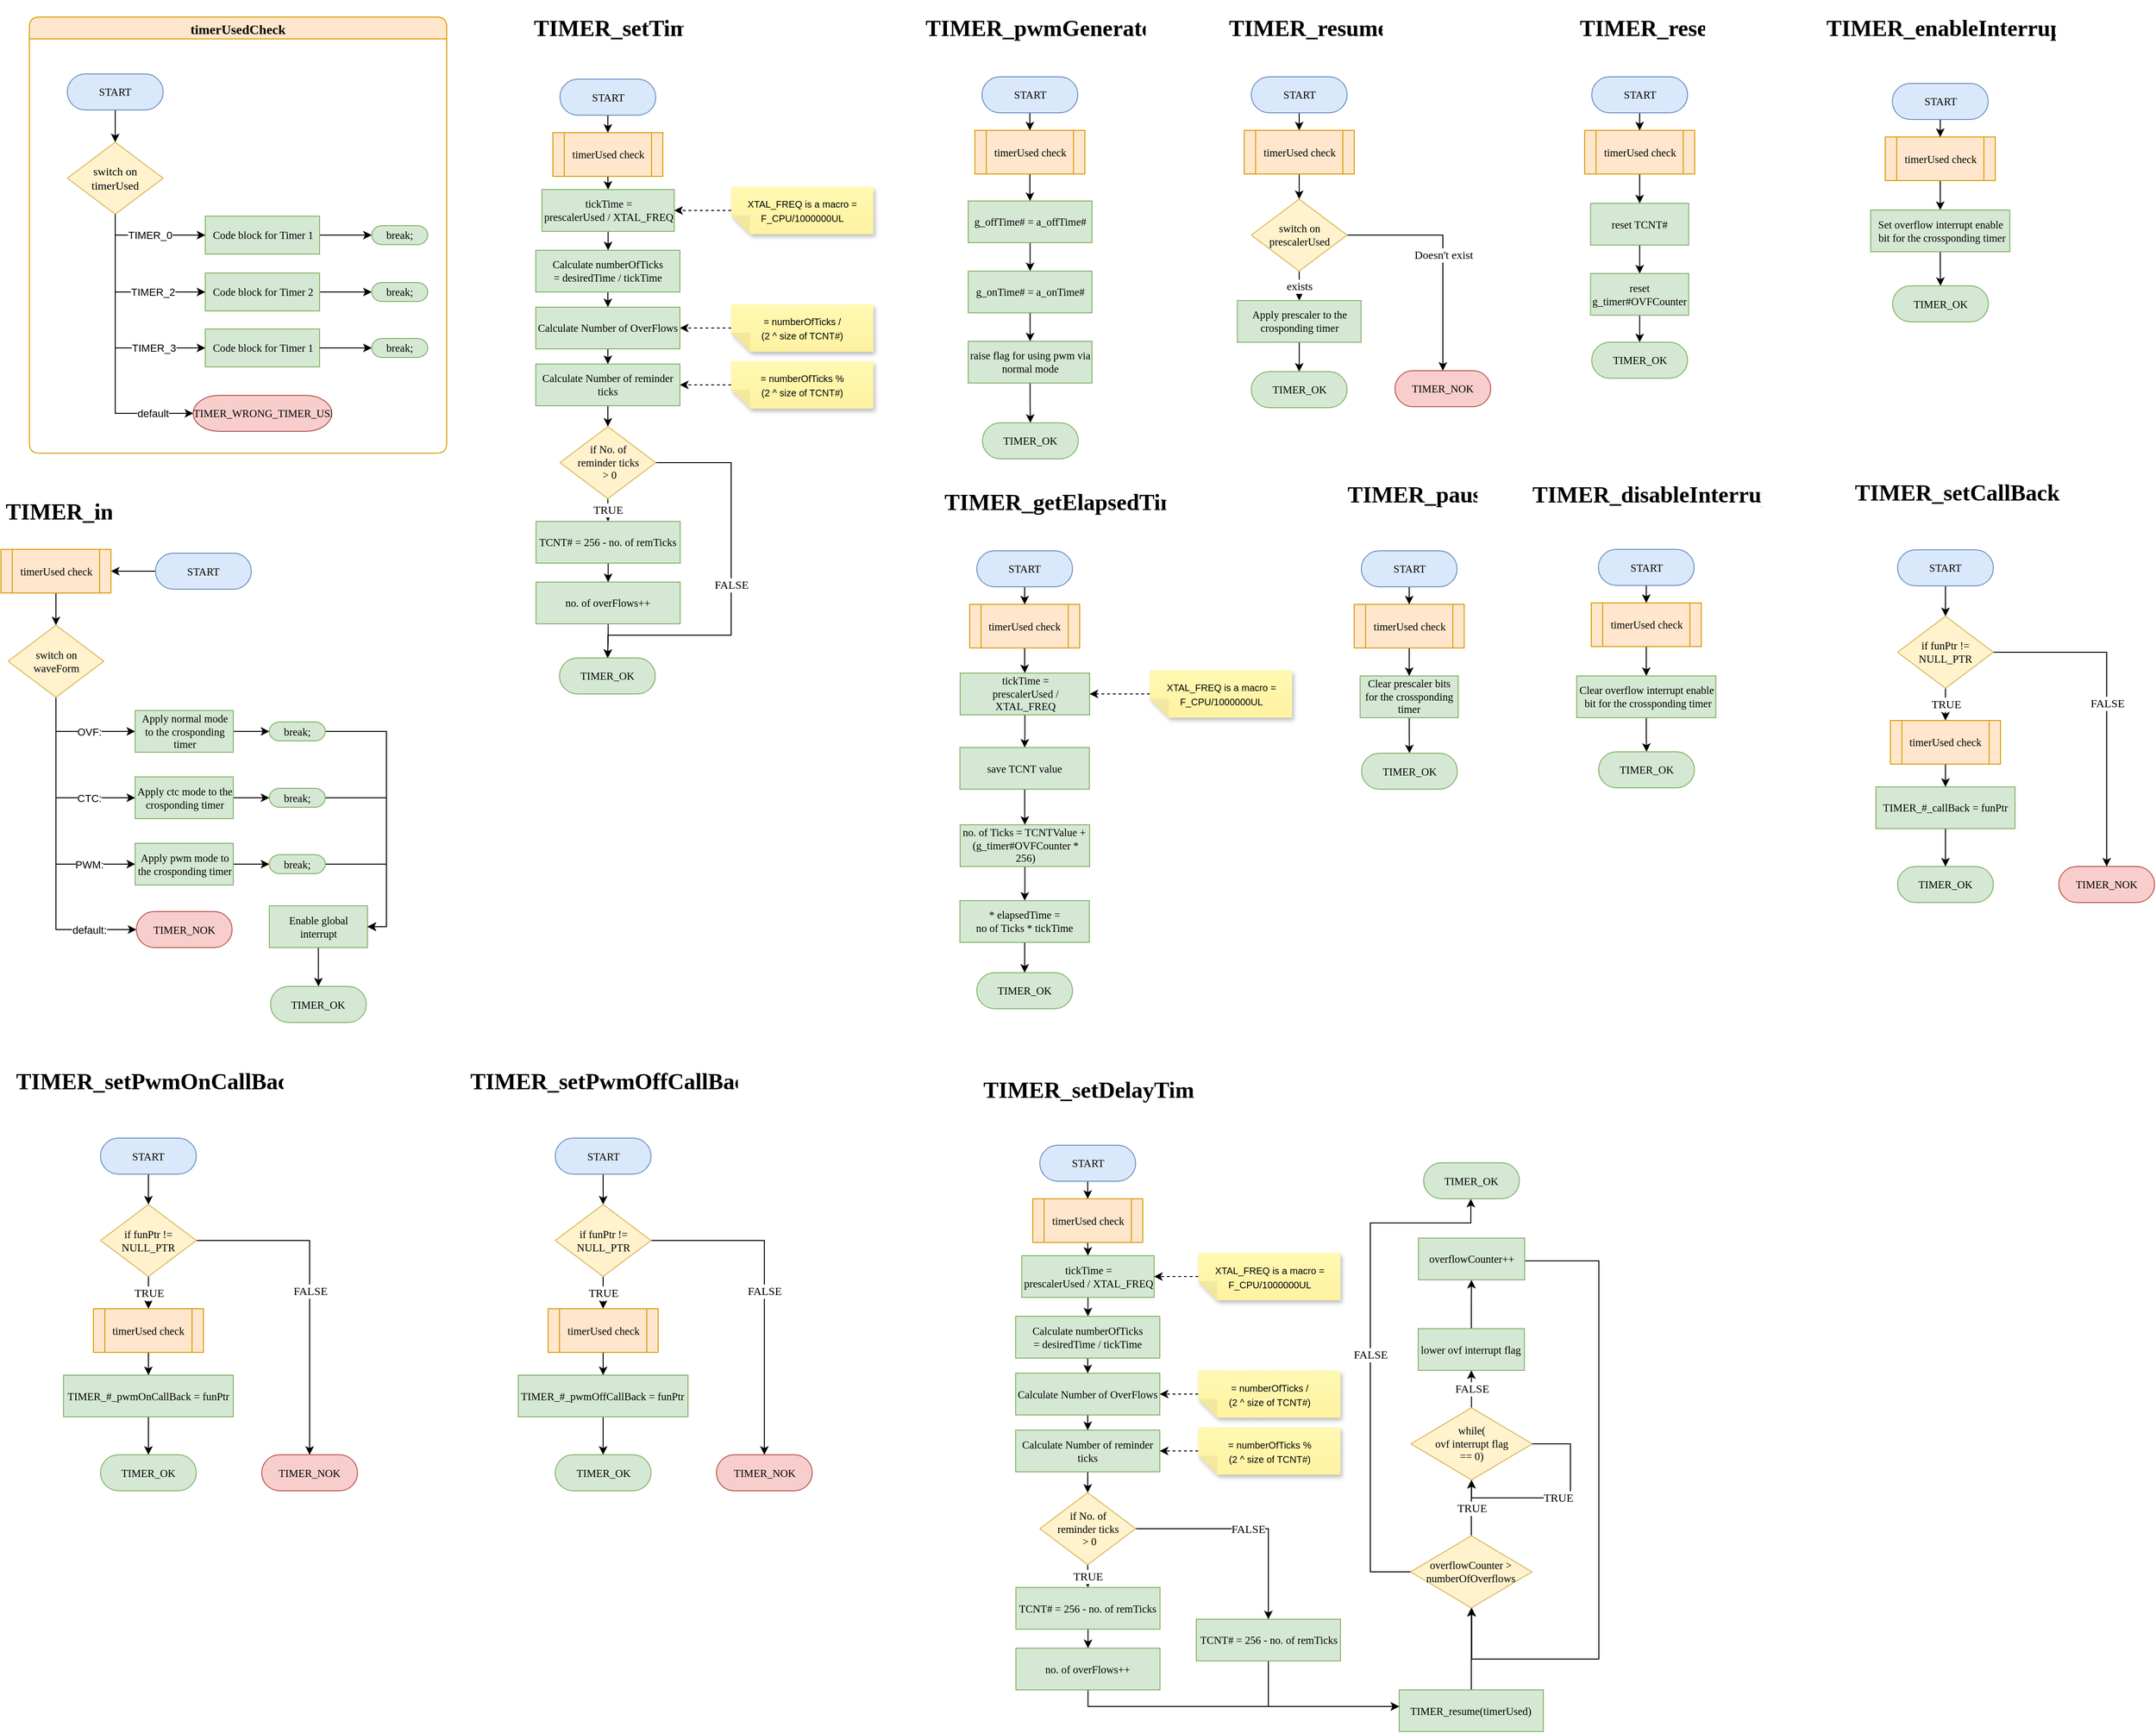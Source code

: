 <mxfile version="21.2.8" type="device" pages="2">
  <diagram name="Page-1" id="OpyJcixrplM9-34n00iQ">
    <mxGraphModel dx="4434" dy="2218" grid="1" gridSize="10" guides="1" tooltips="1" connect="1" arrows="1" fold="1" page="1" pageScale="1" pageWidth="850" pageHeight="1100" math="0" shadow="0">
      <root>
        <mxCell id="0" />
        <mxCell id="1" parent="0" />
        <mxCell id="CxFfwowv7hSkyD5JnKCR-23" value="&lt;h1&gt;&lt;font face=&quot;Calibri&quot;&gt;TIMER_init&lt;/font&gt;&lt;/h1&gt;" style="text;html=1;strokeColor=none;fillColor=none;spacing=5;spacingTop=-20;whiteSpace=wrap;overflow=hidden;rounded=0;fontFamily=Calibri;" parent="1" vertex="1">
          <mxGeometry x="-2490" y="-570" width="120" height="40" as="geometry" />
        </mxCell>
        <mxCell id="LCh9l8PZs4d-UeMDvDQo-2" value="" style="edgeStyle=orthogonalEdgeStyle;rounded=0;orthogonalLoop=1;jettySize=auto;html=1;fontFamily=Calibri;" parent="1" source="CxFfwowv7hSkyD5JnKCR-24" target="LCh9l8PZs4d-UeMDvDQo-1" edge="1">
          <mxGeometry relative="1" as="geometry" />
        </mxCell>
        <UserObject label="&lt;div style=&quot;font-size: 11.29px;&quot;&gt;&lt;span style=&quot;font-size: 11.29px;&quot;&gt;START&lt;/span&gt;&lt;/div&gt;" Function="EN_DIO_Error_T DIO_init(uint8_t pinNumber, EN_DIO_PORT_T portNumber, EN_DIO_DIRECTION_T direction);" tags="Flowchart" id="CxFfwowv7hSkyD5JnKCR-24">
          <mxCell style="verticalAlign=middle;align=center;overflow=width;vsdxID=30;fillColor=#dae8fc;shape=stencil(tVLREoIgEPwaHnEQxsl3s/9gEpSJwDko7e+DsEkze2l627vdu5uFRaxyHe8FosR5sCcxqMZ3iO0Rpcp0ApQPCLEasUpaEC3Yi2lS3fOojOhsr3HDmObyMtsVcYqS29Qh5FEfklwrM5OXeUa/yjkcAwfr7TDpiyTfXvjkMR+Vw2A998qaBac5tAKHU1hq3i4oNwjRr9ofvayt/+Rk+yX/4iWA159KpXWKxJx/z0Bopfyw+g4=);strokeColor=#6c8ebf;spacingTop=-1;spacingBottom=-1;spacingLeft=-1;spacingRight=-1;points=[[0.5,1,0],[0.5,0,0],[0,0.5,0],[1,0.5,0]];labelBackgroundColor=none;rounded=1;html=1;whiteSpace=wrap;fontFamily=Calibri;fontSize=11.29;" parent="1" vertex="1">
            <mxGeometry x="-2327" y="-506.5" width="101" height="38" as="geometry" />
          </mxCell>
        </UserObject>
        <mxCell id="nxwzJht4R-xQ5RSD76zH-12" value="" style="edgeStyle=orthogonalEdgeStyle;rounded=0;orthogonalLoop=1;jettySize=auto;html=1;fontFamily=Calibri;fontSize=12;fontColor=default;" parent="1" source="LCh9l8PZs4d-UeMDvDQo-1" target="nxwzJht4R-xQ5RSD76zH-6" edge="1">
          <mxGeometry relative="1" as="geometry" />
        </mxCell>
        <mxCell id="LCh9l8PZs4d-UeMDvDQo-1" value="timerUsed check" style="shape=process;whiteSpace=wrap;html=1;backgroundOutline=1;fontSize=11.29;fillColor=#ffe6cc;strokeColor=#d79b00;fontFamily=Calibri;" parent="1" vertex="1">
          <mxGeometry x="-2490" y="-510.5" width="116" height="46" as="geometry" />
        </mxCell>
        <mxCell id="O1eDfcSALZlU493jEdro-1" value="&lt;span style=&quot;font-size: 14px;&quot;&gt;timerUsedCheck&lt;br&gt;&lt;/span&gt;" style="swimlane;whiteSpace=wrap;html=1;rounded=1;fontSize=16;fontFamily=Calibri;fillColor=#ffe6cc;strokeColor=#d79b00;" parent="1" vertex="1">
          <mxGeometry x="-2460" y="-1072" width="440" height="460" as="geometry">
            <mxRectangle x="-207" y="152.5" width="134" height="31" as="alternateBounds" />
          </mxGeometry>
        </mxCell>
        <mxCell id="zgyZKfK_C52KrO3sHHRr-8" value="TIMER_0" style="edgeStyle=orthogonalEdgeStyle;rounded=0;orthogonalLoop=1;jettySize=auto;html=1;" edge="1" parent="O1eDfcSALZlU493jEdro-1" source="B794GL2kCYQed8Paj5GK-1" target="zgyZKfK_C52KrO3sHHRr-4">
          <mxGeometry relative="1" as="geometry">
            <Array as="points">
              <mxPoint x="91" y="230" />
            </Array>
          </mxGeometry>
        </mxCell>
        <mxCell id="zgyZKfK_C52KrO3sHHRr-9" value="TIMER_2" style="edgeStyle=orthogonalEdgeStyle;rounded=0;orthogonalLoop=1;jettySize=auto;html=1;" edge="1" parent="O1eDfcSALZlU493jEdro-1" source="B794GL2kCYQed8Paj5GK-1" target="zgyZKfK_C52KrO3sHHRr-6">
          <mxGeometry x="0.373" relative="1" as="geometry">
            <Array as="points">
              <mxPoint x="91" y="290" />
            </Array>
            <mxPoint as="offset" />
          </mxGeometry>
        </mxCell>
        <UserObject label="switch on&lt;br&gt;timerUsed" Function="EN_DIO_Error_T DIO_init(uint8_t pinNumber, EN_DIO_PORT_T portNumber, EN_DIO_DIRECTION_T direction);" tags="Flowchart" id="B794GL2kCYQed8Paj5GK-1">
          <mxCell style="vsdxID=219;fillColor=#fff2cc;shape=stencil(UzV2Ls5ILEhVNTIoLinKz04tz0wpyVA1dlE1MsrMy0gtyiwBslSNXVWNndPyi1LTi/JL81Ig/IJEkEoQKze/DGRCBUSfAUiHkUElhGcK4bpBVOZk5iGpNEVVikeloQHZpsK0YlWLz1QgA+HFtMycHEgIIcujBwlQCBKcxq4A);strokeColor=#d6b656;spacingTop=-1;spacingBottom=-1;spacingLeft=-1;spacingRight=-1;points=[[0,0.5,0],[1,0.5,0],[0.5,0,0],[0.5,1,0]];labelBackgroundColor=none;rounded=1;html=1;whiteSpace=wrap;fontFamily=Calibri;" parent="O1eDfcSALZlU493jEdro-1" vertex="1">
            <mxGeometry x="40" y="132" width="101" height="76" as="geometry" />
          </mxCell>
        </UserObject>
        <mxCell id="zgyZKfK_C52KrO3sHHRr-3" value="" style="edgeStyle=orthogonalEdgeStyle;rounded=0;orthogonalLoop=1;jettySize=auto;html=1;" edge="1" parent="O1eDfcSALZlU493jEdro-1" source="zgyZKfK_C52KrO3sHHRr-2" target="B794GL2kCYQed8Paj5GK-1">
          <mxGeometry relative="1" as="geometry" />
        </mxCell>
        <UserObject label="&lt;div style=&quot;font-size: 11.29px;&quot;&gt;&lt;span style=&quot;font-size: 11.29px;&quot;&gt;START&lt;/span&gt;&lt;/div&gt;" Function="EN_DIO_Error_T DIO_init(uint8_t pinNumber, EN_DIO_PORT_T portNumber, EN_DIO_DIRECTION_T direction);" tags="Flowchart" id="zgyZKfK_C52KrO3sHHRr-2">
          <mxCell style="verticalAlign=middle;align=center;overflow=width;vsdxID=30;fillColor=#dae8fc;shape=stencil(tVLREoIgEPwaHnEQxsl3s/9gEpSJwDko7e+DsEkze2l627vdu5uFRaxyHe8FosR5sCcxqMZ3iO0Rpcp0ApQPCLEasUpaEC3Yi2lS3fOojOhsr3HDmObyMtsVcYqS29Qh5FEfklwrM5OXeUa/yjkcAwfr7TDpiyTfXvjkMR+Vw2A998qaBac5tAKHU1hq3i4oNwjRr9ofvayt/+Rk+yX/4iWA159KpXWKxJx/z0Bopfyw+g4=);strokeColor=#6c8ebf;spacingTop=-1;spacingBottom=-1;spacingLeft=-1;spacingRight=-1;points=[[0.5,1,0],[0.5,0,0],[0,0.5,0],[1,0.5,0]];labelBackgroundColor=none;rounded=1;html=1;whiteSpace=wrap;fontFamily=Calibri;fontSize=11.29;" vertex="1" parent="O1eDfcSALZlU493jEdro-1">
            <mxGeometry x="40" y="60" width="101" height="38" as="geometry" />
          </mxCell>
        </UserObject>
        <mxCell id="zgyZKfK_C52KrO3sHHRr-15" value="" style="edgeStyle=orthogonalEdgeStyle;rounded=0;orthogonalLoop=1;jettySize=auto;html=1;" edge="1" parent="O1eDfcSALZlU493jEdro-1" source="zgyZKfK_C52KrO3sHHRr-4" target="zgyZKfK_C52KrO3sHHRr-11">
          <mxGeometry relative="1" as="geometry" />
        </mxCell>
        <mxCell id="zgyZKfK_C52KrO3sHHRr-4" value="&lt;span style=&quot;font-size: 11.29px;&quot;&gt;Code block for Timer 1&lt;br&gt;&lt;/span&gt;" style="rounded=0;whiteSpace=wrap;html=1;fontSize=11.29;fillColor=#d5e8d4;strokeColor=#82b366;fontFamily=Calibri;" vertex="1" parent="O1eDfcSALZlU493jEdro-1">
          <mxGeometry x="185.5" y="210" width="120.5" height="40" as="geometry" />
        </mxCell>
        <mxCell id="zgyZKfK_C52KrO3sHHRr-14" value="" style="edgeStyle=orthogonalEdgeStyle;rounded=0;orthogonalLoop=1;jettySize=auto;html=1;" edge="1" parent="O1eDfcSALZlU493jEdro-1" source="zgyZKfK_C52KrO3sHHRr-6" target="zgyZKfK_C52KrO3sHHRr-13">
          <mxGeometry relative="1" as="geometry" />
        </mxCell>
        <mxCell id="zgyZKfK_C52KrO3sHHRr-6" value="&lt;span style=&quot;font-size: 11.29px;&quot;&gt;Code block for Timer 2&lt;br&gt;&lt;/span&gt;" style="rounded=0;whiteSpace=wrap;html=1;fontSize=11.29;fillColor=#d5e8d4;strokeColor=#82b366;fontFamily=Calibri;" vertex="1" parent="O1eDfcSALZlU493jEdro-1">
          <mxGeometry x="185.5" y="270" width="120.5" height="40" as="geometry" />
        </mxCell>
        <UserObject label="&lt;div style=&quot;font-size: 11.29px;&quot;&gt;&lt;font style=&quot;font-size: 11.29px; direction: ltr; letter-spacing: 0px; line-height: 120%; opacity: 1;&quot;&gt;break;&lt;/font&gt;&lt;/div&gt;" Function="EN_DIO_Error_T DIO_init(uint8_t pinNumber, EN_DIO_PORT_T portNumber, EN_DIO_DIRECTION_T direction);" tags="Flowchart" id="zgyZKfK_C52KrO3sHHRr-11">
          <mxCell style="verticalAlign=middle;align=center;overflow=width;vsdxID=52;fillColor=#d5e8d4;shape=stencil(tVLREoIgEPwaHnEQxsl3s/9gEpSJwDko7e+DsEkze2l627vdu5uFRaxyHe8FosR5sCcxqMZ3iO0Rpcp0ApQPCLEasUpaEC3Yi2lS3fOojOhsr3HDmObyMtsVcYqS29Qh5FEfklwrM5OXeUa/yjkcAwfr7TDpiyTfXvjkMR+Vw2A998qaBac5tAKHU1hq3i4oNwjRr9ofvayt/+Rk+yX/4iWA159KpXWKxJx/z0Bopfyw+g4=);strokeColor=#82b366;spacingTop=-1;spacingBottom=-1;spacingLeft=-1;spacingRight=-1;points=[[0.5,1,0],[0.5,0,0],[0,0.5,0],[1,0.5,0]];labelBackgroundColor=none;rounded=1;html=1;whiteSpace=wrap;fontFamily=Calibri;fontSize=11.29;" vertex="1" parent="O1eDfcSALZlU493jEdro-1">
            <mxGeometry x="361" y="220" width="59" height="20" as="geometry" />
          </mxCell>
        </UserObject>
        <UserObject label="&lt;div style=&quot;font-size: 11.29px;&quot;&gt;&lt;font style=&quot;font-size: 11.29px; direction: ltr; letter-spacing: 0px; line-height: 120%; opacity: 1;&quot;&gt;break;&lt;/font&gt;&lt;/div&gt;" Function="EN_DIO_Error_T DIO_init(uint8_t pinNumber, EN_DIO_PORT_T portNumber, EN_DIO_DIRECTION_T direction);" tags="Flowchart" id="zgyZKfK_C52KrO3sHHRr-12">
          <mxCell style="verticalAlign=middle;align=center;overflow=width;vsdxID=52;fillColor=#d5e8d4;shape=stencil(tVLREoIgEPwaHnEQxsl3s/9gEpSJwDko7e+DsEkze2l627vdu5uFRaxyHe8FosR5sCcxqMZ3iO0Rpcp0ApQPCLEasUpaEC3Yi2lS3fOojOhsr3HDmObyMtsVcYqS29Qh5FEfklwrM5OXeUa/yjkcAwfr7TDpiyTfXvjkMR+Vw2A998qaBac5tAKHU1hq3i4oNwjRr9ofvayt/+Rk+yX/4iWA159KpXWKxJx/z0Bopfyw+g4=);strokeColor=#82b366;spacingTop=-1;spacingBottom=-1;spacingLeft=-1;spacingRight=-1;points=[[0.5,1,0],[0.5,0,0],[0,0.5,0],[1,0.5,0]];labelBackgroundColor=none;rounded=1;html=1;whiteSpace=wrap;fontFamily=Calibri;fontSize=11.29;" vertex="1" parent="O1eDfcSALZlU493jEdro-1">
            <mxGeometry x="361" y="339" width="59" height="20" as="geometry" />
          </mxCell>
        </UserObject>
        <UserObject label="&lt;div style=&quot;font-size: 11.29px;&quot;&gt;&lt;font style=&quot;font-size: 11.29px; direction: ltr; letter-spacing: 0px; line-height: 120%; opacity: 1;&quot;&gt;break;&lt;/font&gt;&lt;/div&gt;" Function="EN_DIO_Error_T DIO_init(uint8_t pinNumber, EN_DIO_PORT_T portNumber, EN_DIO_DIRECTION_T direction);" tags="Flowchart" id="zgyZKfK_C52KrO3sHHRr-13">
          <mxCell style="verticalAlign=middle;align=center;overflow=width;vsdxID=52;fillColor=#d5e8d4;shape=stencil(tVLREoIgEPwaHnEQxsl3s/9gEpSJwDko7e+DsEkze2l627vdu5uFRaxyHe8FosR5sCcxqMZ3iO0Rpcp0ApQPCLEasUpaEC3Yi2lS3fOojOhsr3HDmObyMtsVcYqS29Qh5FEfklwrM5OXeUa/yjkcAwfr7TDpiyTfXvjkMR+Vw2A998qaBac5tAKHU1hq3i4oNwjRr9ofvayt/+Rk+yX/4iWA159KpXWKxJx/z0Bopfyw+g4=);strokeColor=#82b366;spacingTop=-1;spacingBottom=-1;spacingLeft=-1;spacingRight=-1;points=[[0.5,1,0],[0.5,0,0],[0,0.5,0],[1,0.5,0]];labelBackgroundColor=none;rounded=1;html=1;whiteSpace=wrap;fontFamily=Calibri;fontSize=11.29;" vertex="1" parent="O1eDfcSALZlU493jEdro-1">
            <mxGeometry x="361" y="280" width="59" height="20" as="geometry" />
          </mxCell>
        </UserObject>
        <UserObject label="&lt;div style=&quot;font-size: 1px&quot;&gt;&lt;font style=&quot;font-size: 11.29px; direction: ltr; letter-spacing: 0px; line-height: 120%; opacity: 1;&quot;&gt;TIMER_&lt;/font&gt;&lt;span style=&quot;font-size: 11.29px; letter-spacing: 0px; background-color: initial;&quot;&gt;WRONG_TIMER_USED&lt;/span&gt;&lt;/div&gt;" Function="EN_DIO_Error_T DIO_init(uint8_t pinNumber, EN_DIO_PORT_T portNumber, EN_DIO_DIRECTION_T direction);" tags="Flowchart" id="wfc-VzxxFmuAfzRwq36f-1">
          <mxCell style="verticalAlign=middle;align=center;overflow=width;vsdxID=52;fillColor=#f8cecc;shape=stencil(tVLREoIgEPwaHnEQxsl3s/9gEpSJwDko7e+DsEkze2l627vdu5uFRaxyHe8FosR5sCcxqMZ3iO0Rpcp0ApQPCLEasUpaEC3Yi2lS3fOojOhsr3HDmObyMtsVcYqS29Qh5FEfklwrM5OXeUa/yjkcAwfr7TDpiyTfXvjkMR+Vw2A998qaBac5tAKHU1hq3i4oNwjRr9ofvayt/+Rk+yX/4iWA159KpXWKxJx/z0Bopfyw+g4=);strokeColor=#b85450;spacingTop=-1;spacingBottom=-1;spacingLeft=-1;spacingRight=-1;points=[[0.5,1,0],[0.5,0,0],[0,0.5,0],[1,0.5,0]];labelBackgroundColor=none;rounded=1;html=1;whiteSpace=wrap;fontFamily=Calibri;arcSize=50;" parent="O1eDfcSALZlU493jEdro-1" vertex="1">
            <mxGeometry x="172.75" y="399" width="146" height="38" as="geometry" />
          </mxCell>
        </UserObject>
        <mxCell id="zgyZKfK_C52KrO3sHHRr-1" value="default" style="edgeStyle=orthogonalEdgeStyle;rounded=0;orthogonalLoop=1;jettySize=auto;html=1;" edge="1" parent="O1eDfcSALZlU493jEdro-1" source="B794GL2kCYQed8Paj5GK-1" target="wfc-VzxxFmuAfzRwq36f-1">
          <mxGeometry x="0.707" relative="1" as="geometry">
            <Array as="points">
              <mxPoint x="91" y="418" />
            </Array>
            <mxPoint as="offset" />
          </mxGeometry>
        </mxCell>
        <mxCell id="zgyZKfK_C52KrO3sHHRr-5" value="&lt;span style=&quot;font-size: 11.29px;&quot;&gt;Code block for Timer 1&lt;br&gt;&lt;/span&gt;" style="rounded=0;whiteSpace=wrap;html=1;fontSize=11.29;fillColor=#d5e8d4;strokeColor=#82b366;fontFamily=Calibri;" vertex="1" parent="O1eDfcSALZlU493jEdro-1">
          <mxGeometry x="185.5" y="329" width="120.5" height="40" as="geometry" />
        </mxCell>
        <mxCell id="zgyZKfK_C52KrO3sHHRr-10" value="TIMER_3" style="edgeStyle=orthogonalEdgeStyle;rounded=0;orthogonalLoop=1;jettySize=auto;html=1;" edge="1" parent="O1eDfcSALZlU493jEdro-1" source="B794GL2kCYQed8Paj5GK-1" target="zgyZKfK_C52KrO3sHHRr-5">
          <mxGeometry x="0.532" relative="1" as="geometry">
            <Array as="points">
              <mxPoint x="91" y="349" />
            </Array>
            <mxPoint as="offset" />
          </mxGeometry>
        </mxCell>
        <mxCell id="zgyZKfK_C52KrO3sHHRr-16" value="" style="edgeStyle=orthogonalEdgeStyle;rounded=0;orthogonalLoop=1;jettySize=auto;html=1;" edge="1" parent="O1eDfcSALZlU493jEdro-1" source="zgyZKfK_C52KrO3sHHRr-5" target="zgyZKfK_C52KrO3sHHRr-12">
          <mxGeometry relative="1" as="geometry" />
        </mxCell>
        <mxCell id="zgyZKfK_C52KrO3sHHRr-19" value="PWM:" style="edgeStyle=orthogonalEdgeStyle;rounded=0;orthogonalLoop=1;jettySize=auto;html=1;exitX=0.5;exitY=1;exitDx=0;exitDy=0;exitPerimeter=0;entryX=0;entryY=0.5;entryDx=0;entryDy=0;" edge="1" parent="1" source="nxwzJht4R-xQ5RSD76zH-6" target="2nmca70DLgueRQPR5XNQ-4">
          <mxGeometry x="0.626" relative="1" as="geometry">
            <mxPoint as="offset" />
          </mxGeometry>
        </mxCell>
        <mxCell id="zgyZKfK_C52KrO3sHHRr-20" value="OVF:" style="edgeStyle=orthogonalEdgeStyle;rounded=0;orthogonalLoop=1;jettySize=auto;html=1;exitX=0.5;exitY=1;exitDx=0;exitDy=0;exitPerimeter=0;entryX=0;entryY=0.5;entryDx=0;entryDy=0;" edge="1" parent="1" source="nxwzJht4R-xQ5RSD76zH-6" target="2nmca70DLgueRQPR5XNQ-1">
          <mxGeometry x="0.188" relative="1" as="geometry">
            <mxPoint as="offset" />
          </mxGeometry>
        </mxCell>
        <mxCell id="zgyZKfK_C52KrO3sHHRr-21" value="CTC:" style="edgeStyle=orthogonalEdgeStyle;rounded=0;orthogonalLoop=1;jettySize=auto;html=1;exitX=0.5;exitY=1;exitDx=0;exitDy=0;exitPerimeter=0;entryX=0;entryY=0.5;entryDx=0;entryDy=0;" edge="1" parent="1" source="nxwzJht4R-xQ5RSD76zH-6" target="2nmca70DLgueRQPR5XNQ-3">
          <mxGeometry x="0.488" relative="1" as="geometry">
            <mxPoint as="offset" />
          </mxGeometry>
        </mxCell>
        <mxCell id="zgyZKfK_C52KrO3sHHRr-22" value="default:" style="edgeStyle=orthogonalEdgeStyle;rounded=0;orthogonalLoop=1;jettySize=auto;html=1;exitX=0.5;exitY=1;exitDx=0;exitDy=0;exitPerimeter=0;entryX=0;entryY=0.5;entryDx=0;entryDy=0;entryPerimeter=0;" edge="1" parent="1" source="nxwzJht4R-xQ5RSD76zH-6" target="c7fS9z-iWAzlhFB9sY4Y-1">
          <mxGeometry x="0.698" relative="1" as="geometry">
            <mxPoint as="offset" />
          </mxGeometry>
        </mxCell>
        <UserObject label="switch on&lt;br style=&quot;font-size: 11.29px;&quot;&gt;waveForm" Function="EN_DIO_Error_T DIO_init(uint8_t pinNumber, EN_DIO_PORT_T portNumber, EN_DIO_DIRECTION_T direction);" tags="Flowchart" id="nxwzJht4R-xQ5RSD76zH-6">
          <mxCell style="vsdxID=219;fillColor=#fff2cc;shape=stencil(UzV2Ls5ILEhVNTIoLinKz04tz0wpyVA1dlE1MsrMy0gtyiwBslSNXVWNndPyi1LTi/JL81Ig/IJEkEoQKze/DGRCBUSfAUiHkUElhGcK4bpBVOZk5iGpNEVVikeloQHZpsK0YlWLz1QgA+HFtMycHEgIIcujBwlQCBKcxq4A);strokeColor=#d6b656;spacingTop=-1;spacingBottom=-1;spacingLeft=-1;spacingRight=-1;points=[[0,0.5,0],[1,0.5,0],[0.5,0,0],[0.5,1,0]];labelBackgroundColor=none;rounded=1;html=1;whiteSpace=wrap;fontFamily=Calibri;fontSize=11.29;" parent="1" vertex="1">
            <mxGeometry x="-2482.5" y="-430.5" width="101" height="76" as="geometry" />
          </mxCell>
        </UserObject>
        <mxCell id="zgyZKfK_C52KrO3sHHRr-28" style="edgeStyle=orthogonalEdgeStyle;rounded=0;orthogonalLoop=1;jettySize=auto;html=1;exitX=1;exitY=0.5;exitDx=0;exitDy=0;entryX=0;entryY=0.5;entryDx=0;entryDy=0;entryPerimeter=0;" edge="1" parent="1" source="2nmca70DLgueRQPR5XNQ-3" target="zgyZKfK_C52KrO3sHHRr-26">
          <mxGeometry relative="1" as="geometry" />
        </mxCell>
        <mxCell id="2nmca70DLgueRQPR5XNQ-3" value="&lt;font style=&quot;font-size: 11.29px;&quot;&gt;Apply ctc mode to the crosponding timer&lt;/font&gt;" style="rounded=0;whiteSpace=wrap;html=1;fontSize=11.29;fillColor=#d5e8d4;strokeColor=#82b366;fontFamily=Calibri;" parent="1" vertex="1">
          <mxGeometry x="-2348.5" y="-270.5" width="103.5" height="44" as="geometry" />
        </mxCell>
        <mxCell id="zgyZKfK_C52KrO3sHHRr-29" style="edgeStyle=orthogonalEdgeStyle;rounded=0;orthogonalLoop=1;jettySize=auto;html=1;exitX=1;exitY=0.5;exitDx=0;exitDy=0;entryX=0;entryY=0.5;entryDx=0;entryDy=0;entryPerimeter=0;" edge="1" parent="1" source="2nmca70DLgueRQPR5XNQ-4" target="zgyZKfK_C52KrO3sHHRr-27">
          <mxGeometry relative="1" as="geometry" />
        </mxCell>
        <mxCell id="2nmca70DLgueRQPR5XNQ-4" value="&lt;font style=&quot;font-size: 11.29px;&quot;&gt;Apply pwm mode to the crosponding timer&lt;/font&gt;" style="rounded=0;whiteSpace=wrap;html=1;fontSize=11.29;fillColor=#d5e8d4;strokeColor=#82b366;fontFamily=Calibri;" parent="1" vertex="1">
          <mxGeometry x="-2348.5" y="-200.5" width="103.5" height="44" as="geometry" />
        </mxCell>
        <mxCell id="OtZeGMHTgBPJtibeCdpL-2" value="" style="edgeStyle=orthogonalEdgeStyle;rounded=0;orthogonalLoop=1;jettySize=auto;html=1;fontFamily=Calibri;fontSize=12;fontColor=default;" parent="1" source="2nmca70DLgueRQPR5XNQ-5" target="OtZeGMHTgBPJtibeCdpL-1" edge="1">
          <mxGeometry relative="1" as="geometry" />
        </mxCell>
        <mxCell id="2nmca70DLgueRQPR5XNQ-5" value="&lt;font style=&quot;font-size: 11.29px;&quot;&gt;Enable global interrupt&lt;br style=&quot;font-size: 11.29px;&quot;&gt;&lt;/font&gt;" style="rounded=0;whiteSpace=wrap;html=1;fontSize=11.29;fillColor=#d5e8d4;strokeColor=#82b366;fontFamily=Calibri;" parent="1" vertex="1">
          <mxGeometry x="-2207" y="-134.5" width="103.5" height="44" as="geometry" />
        </mxCell>
        <UserObject label="&lt;div style=&quot;font-size: 11.29px;&quot;&gt;&lt;font style=&quot;font-size: 11.29px; direction: ltr; letter-spacing: 0px; line-height: 120%; opacity: 1;&quot;&gt;TIMER_NOK&lt;/font&gt;&lt;/div&gt;" Function="EN_DIO_Error_T DIO_init(uint8_t pinNumber, EN_DIO_PORT_T portNumber, EN_DIO_DIRECTION_T direction);" tags="Flowchart" id="c7fS9z-iWAzlhFB9sY4Y-1">
          <mxCell style="verticalAlign=middle;align=center;overflow=width;vsdxID=52;fillColor=#f8cecc;shape=stencil(tVLREoIgEPwaHnEQxsl3s/9gEpSJwDko7e+DsEkze2l627vdu5uFRaxyHe8FosR5sCcxqMZ3iO0Rpcp0ApQPCLEasUpaEC3Yi2lS3fOojOhsr3HDmObyMtsVcYqS29Qh5FEfklwrM5OXeUa/yjkcAwfr7TDpiyTfXvjkMR+Vw2A998qaBac5tAKHU1hq3i4oNwjRr9ofvayt/+Rk+yX/4iWA159KpXWKxJx/z0Bopfyw+g4=);strokeColor=#b85450;spacingTop=-1;spacingBottom=-1;spacingLeft=-1;spacingRight=-1;points=[[0.5,1,0],[0.5,0,0],[0,0.5,0],[1,0.5,0]];labelBackgroundColor=none;rounded=1;html=1;whiteSpace=wrap;fontFamily=Calibri;fontSize=11.29;" parent="1" vertex="1">
            <mxGeometry x="-2347.25" y="-128.5" width="101" height="38" as="geometry" />
          </mxCell>
        </UserObject>
        <UserObject label="&lt;div style=&quot;font-size: 11.29px;&quot;&gt;&lt;font style=&quot;font-size: 11.29px; direction: ltr; letter-spacing: 0px; line-height: 120%; opacity: 1;&quot;&gt;TIMER_OK&lt;/font&gt;&lt;/div&gt;" Function="EN_DIO_Error_T DIO_init(uint8_t pinNumber, EN_DIO_PORT_T portNumber, EN_DIO_DIRECTION_T direction);" tags="Flowchart" id="OtZeGMHTgBPJtibeCdpL-1">
          <mxCell style="verticalAlign=middle;align=center;overflow=width;vsdxID=52;fillColor=#d5e8d4;shape=stencil(tVLREoIgEPwaHnEQxsl3s/9gEpSJwDko7e+DsEkze2l627vdu5uFRaxyHe8FosR5sCcxqMZ3iO0Rpcp0ApQPCLEasUpaEC3Yi2lS3fOojOhsr3HDmObyMtsVcYqS29Qh5FEfklwrM5OXeUa/yjkcAwfr7TDpiyTfXvjkMR+Vw2A998qaBac5tAKHU1hq3i4oNwjRr9ofvayt/+Rk+yX/4iWA159KpXWKxJx/z0Bopfyw+g4=);strokeColor=#82b366;spacingTop=-1;spacingBottom=-1;spacingLeft=-1;spacingRight=-1;points=[[0.5,1,0],[0.5,0,0],[0,0.5,0],[1,0.5,0]];labelBackgroundColor=none;rounded=1;html=1;whiteSpace=wrap;fontFamily=Calibri;fontSize=11.29;" parent="1" vertex="1">
            <mxGeometry x="-2205.75" y="-49.5" width="101" height="38" as="geometry" />
          </mxCell>
        </UserObject>
        <mxCell id="OtZeGMHTgBPJtibeCdpL-7" value="&lt;h1&gt;&lt;font face=&quot;Calibri&quot;&gt;TIMER_setTime&lt;/font&gt;&lt;/h1&gt;" style="text;html=1;strokeColor=none;fillColor=none;spacing=5;spacingTop=-20;whiteSpace=wrap;overflow=hidden;rounded=0;fontFamily=Calibri;" parent="1" vertex="1">
          <mxGeometry x="-1933.25" y="-1080" width="165.5" height="40" as="geometry" />
        </mxCell>
        <mxCell id="OtZeGMHTgBPJtibeCdpL-10" value="" style="edgeStyle=orthogonalEdgeStyle;rounded=0;orthogonalLoop=1;jettySize=auto;html=1;fontFamily=Calibri;fontSize=12;fontColor=default;" parent="1" source="OtZeGMHTgBPJtibeCdpL-8" target="OtZeGMHTgBPJtibeCdpL-9" edge="1">
          <mxGeometry relative="1" as="geometry" />
        </mxCell>
        <UserObject label="&lt;div style=&quot;font-size: 11.29px;&quot;&gt;&lt;span style=&quot;font-size: 11.29px;&quot;&gt;START&lt;/span&gt;&lt;/div&gt;" Function="EN_DIO_Error_T DIO_init(uint8_t pinNumber, EN_DIO_PORT_T portNumber, EN_DIO_DIRECTION_T direction);" tags="Flowchart" id="OtZeGMHTgBPJtibeCdpL-8">
          <mxCell style="verticalAlign=middle;align=center;overflow=width;vsdxID=30;fillColor=#dae8fc;shape=stencil(tVLREoIgEPwaHnEQxsl3s/9gEpSJwDko7e+DsEkze2l627vdu5uFRaxyHe8FosR5sCcxqMZ3iO0Rpcp0ApQPCLEasUpaEC3Yi2lS3fOojOhsr3HDmObyMtsVcYqS29Qh5FEfklwrM5OXeUa/yjkcAwfr7TDpiyTfXvjkMR+Vw2A998qaBac5tAKHU1hq3i4oNwjRr9ofvayt/+Rk+yX/4iWA159KpXWKxJx/z0Bopfyw+g4=);strokeColor=#6c8ebf;spacingTop=-1;spacingBottom=-1;spacingLeft=-1;spacingRight=-1;points=[[0.5,1,0],[0.5,0,0],[0,0.5,0],[1,0.5,0]];labelBackgroundColor=none;rounded=1;html=1;whiteSpace=wrap;fontFamily=Calibri;fontSize=11.29;" parent="1" vertex="1">
            <mxGeometry x="-1900.5" y="-1006.5" width="101" height="38" as="geometry" />
          </mxCell>
        </UserObject>
        <mxCell id="OtZeGMHTgBPJtibeCdpL-36" style="edgeStyle=orthogonalEdgeStyle;rounded=0;orthogonalLoop=1;jettySize=auto;html=1;exitX=0.5;exitY=1;exitDx=0;exitDy=0;entryX=0.5;entryY=0;entryDx=0;entryDy=0;fontFamily=Calibri;fontSize=12;fontColor=default;" parent="1" source="OtZeGMHTgBPJtibeCdpL-9" target="OtZeGMHTgBPJtibeCdpL-11" edge="1">
          <mxGeometry relative="1" as="geometry" />
        </mxCell>
        <mxCell id="OtZeGMHTgBPJtibeCdpL-9" value="timerUsed check" style="shape=process;whiteSpace=wrap;html=1;backgroundOutline=1;fontSize=11.29;fillColor=#ffe6cc;strokeColor=#d79b00;fontFamily=Calibri;" parent="1" vertex="1">
          <mxGeometry x="-1908" y="-950" width="116" height="46" as="geometry" />
        </mxCell>
        <mxCell id="OtZeGMHTgBPJtibeCdpL-14" value="" style="edgeStyle=orthogonalEdgeStyle;rounded=0;orthogonalLoop=1;jettySize=auto;html=1;fontFamily=Calibri;fontSize=12;fontColor=default;" parent="1" source="OtZeGMHTgBPJtibeCdpL-11" target="OtZeGMHTgBPJtibeCdpL-13" edge="1">
          <mxGeometry relative="1" as="geometry" />
        </mxCell>
        <mxCell id="OtZeGMHTgBPJtibeCdpL-11" value="tickTime =&lt;br style=&quot;border-color: var(--border-color); font-size: 11.29px;&quot;&gt;&lt;span style=&quot;font-size: 11.29px;&quot;&gt;prescalerUsed / XTAL_FREQ&lt;/span&gt;&lt;span style=&quot;font-size: 11.29px;&quot;&gt;&lt;br&gt;&lt;/span&gt;" style="rounded=0;whiteSpace=wrap;html=1;fontSize=11.29;fillColor=#d5e8d4;strokeColor=#82b366;fontFamily=Calibri;" parent="1" vertex="1">
          <mxGeometry x="-1919.5" y="-890" width="139.5" height="44" as="geometry" />
        </mxCell>
        <mxCell id="OtZeGMHTgBPJtibeCdpL-16" value="" style="edgeStyle=orthogonalEdgeStyle;rounded=0;orthogonalLoop=1;jettySize=auto;html=1;fontFamily=Calibri;fontSize=12;fontColor=default;" parent="1" source="OtZeGMHTgBPJtibeCdpL-13" target="OtZeGMHTgBPJtibeCdpL-15" edge="1">
          <mxGeometry relative="1" as="geometry" />
        </mxCell>
        <mxCell id="OtZeGMHTgBPJtibeCdpL-13" value="&lt;span style=&quot;font-size: 11.29px;&quot;&gt;Calculate numberOfTicks&lt;br&gt;= desiredTime / tickTime&lt;br&gt;&lt;/span&gt;" style="rounded=0;whiteSpace=wrap;html=1;fontSize=11.29;fillColor=#d5e8d4;strokeColor=#82b366;fontFamily=Calibri;" parent="1" vertex="1">
          <mxGeometry x="-1926" y="-826" width="152" height="44" as="geometry" />
        </mxCell>
        <mxCell id="OtZeGMHTgBPJtibeCdpL-18" value="" style="edgeStyle=orthogonalEdgeStyle;rounded=0;orthogonalLoop=1;jettySize=auto;html=1;fontFamily=Calibri;fontSize=12;fontColor=default;" parent="1" source="OtZeGMHTgBPJtibeCdpL-15" target="OtZeGMHTgBPJtibeCdpL-17" edge="1">
          <mxGeometry relative="1" as="geometry" />
        </mxCell>
        <mxCell id="OtZeGMHTgBPJtibeCdpL-15" value="&lt;span style=&quot;font-size: 11.29px;&quot;&gt;Calculate Number of OverFlows&lt;br&gt;&lt;/span&gt;" style="rounded=0;whiteSpace=wrap;html=1;fontSize=11.29;fillColor=#d5e8d4;strokeColor=#82b366;fontFamily=Calibri;" parent="1" vertex="1">
          <mxGeometry x="-1926" y="-766" width="152" height="44" as="geometry" />
        </mxCell>
        <mxCell id="OtZeGMHTgBPJtibeCdpL-22" value="" style="edgeStyle=orthogonalEdgeStyle;rounded=0;orthogonalLoop=1;jettySize=auto;html=1;fontFamily=Calibri;fontSize=12;fontColor=default;" parent="1" source="OtZeGMHTgBPJtibeCdpL-17" target="OtZeGMHTgBPJtibeCdpL-21" edge="1">
          <mxGeometry relative="1" as="geometry" />
        </mxCell>
        <mxCell id="OtZeGMHTgBPJtibeCdpL-17" value="&lt;span style=&quot;font-size: 11.29px;&quot;&gt;Calculate Number of reminder ticks&lt;br&gt;&lt;/span&gt;" style="rounded=0;whiteSpace=wrap;html=1;fontSize=11.29;fillColor=#d5e8d4;strokeColor=#82b366;fontFamily=Calibri;" parent="1" vertex="1">
          <mxGeometry x="-1926" y="-706" width="152" height="44" as="geometry" />
        </mxCell>
        <mxCell id="OtZeGMHTgBPJtibeCdpL-24" value="TRUE" style="edgeStyle=orthogonalEdgeStyle;rounded=0;orthogonalLoop=1;jettySize=auto;html=1;fontFamily=Calibri;fontSize=12;fontColor=default;" parent="1" source="OtZeGMHTgBPJtibeCdpL-21" target="OtZeGMHTgBPJtibeCdpL-23" edge="1">
          <mxGeometry relative="1" as="geometry" />
        </mxCell>
        <mxCell id="OtZeGMHTgBPJtibeCdpL-31" value="FALSE" style="edgeStyle=orthogonalEdgeStyle;rounded=0;orthogonalLoop=1;jettySize=auto;html=1;fontFamily=Calibri;fontSize=12;fontColor=default;" parent="1" source="OtZeGMHTgBPJtibeCdpL-21" target="OtZeGMHTgBPJtibeCdpL-29" edge="1">
          <mxGeometry relative="1" as="geometry">
            <Array as="points">
              <mxPoint x="-1720" y="-602" />
              <mxPoint x="-1720" y="-420" />
              <mxPoint x="-1850" y="-420" />
            </Array>
          </mxGeometry>
        </mxCell>
        <UserObject label="if No. of &lt;br&gt;reminder ticks&lt;br&gt;&amp;nbsp;&amp;gt; 0" Function="EN_DIO_Error_T DIO_init(uint8_t pinNumber, EN_DIO_PORT_T portNumber, EN_DIO_DIRECTION_T direction);" tags="Flowchart" id="OtZeGMHTgBPJtibeCdpL-21">
          <mxCell style="vsdxID=219;fillColor=#fff2cc;shape=stencil(UzV2Ls5ILEhVNTIoLinKz04tz0wpyVA1dlE1MsrMy0gtyiwBslSNXVWNndPyi1LTi/JL81Ig/IJEkEoQKze/DGRCBUSfAUiHkUElhGcK4bpBVOZk5iGpNEVVikeloQHZpsK0YlWLz1QgA+HFtMycHEgIIcujBwlQCBKcxq4A);strokeColor=#d6b656;spacingTop=-1;spacingBottom=-1;spacingLeft=-1;spacingRight=-1;points=[[0,0.5,0],[1,0.5,0],[0.5,0,0],[0.5,1,0]];labelBackgroundColor=none;rounded=1;html=1;whiteSpace=wrap;fontFamily=Calibri;fontSize=11.29;" parent="1" vertex="1">
            <mxGeometry x="-1900.5" y="-640" width="101" height="76" as="geometry" />
          </mxCell>
        </UserObject>
        <mxCell id="OtZeGMHTgBPJtibeCdpL-26" value="" style="edgeStyle=orthogonalEdgeStyle;rounded=0;orthogonalLoop=1;jettySize=auto;html=1;fontFamily=Calibri;fontSize=12;fontColor=default;" parent="1" source="OtZeGMHTgBPJtibeCdpL-23" target="OtZeGMHTgBPJtibeCdpL-25" edge="1">
          <mxGeometry relative="1" as="geometry" />
        </mxCell>
        <mxCell id="OtZeGMHTgBPJtibeCdpL-23" value="&lt;span style=&quot;font-size: 11.29px;&quot;&gt;TCNT# = 256 - no. of remTicks&lt;br&gt;&lt;/span&gt;" style="rounded=0;whiteSpace=wrap;html=1;fontSize=11.29;fillColor=#d5e8d4;strokeColor=#82b366;fontFamily=Calibri;" parent="1" vertex="1">
          <mxGeometry x="-1925.75" y="-540" width="152" height="44" as="geometry" />
        </mxCell>
        <mxCell id="OtZeGMHTgBPJtibeCdpL-30" value="" style="edgeStyle=orthogonalEdgeStyle;rounded=0;orthogonalLoop=1;jettySize=auto;html=1;fontFamily=Calibri;fontSize=12;fontColor=default;" parent="1" source="OtZeGMHTgBPJtibeCdpL-25" target="OtZeGMHTgBPJtibeCdpL-29" edge="1">
          <mxGeometry relative="1" as="geometry" />
        </mxCell>
        <mxCell id="OtZeGMHTgBPJtibeCdpL-25" value="&lt;span style=&quot;font-size: 11.29px;&quot;&gt;no. of overFlows++&lt;br&gt;&lt;/span&gt;" style="rounded=0;whiteSpace=wrap;html=1;fontSize=11.29;fillColor=#d5e8d4;strokeColor=#82b366;fontFamily=Calibri;" parent="1" vertex="1">
          <mxGeometry x="-1925.75" y="-476" width="152" height="44" as="geometry" />
        </mxCell>
        <UserObject label="&lt;div style=&quot;font-size: 11.29px;&quot;&gt;&lt;font style=&quot;font-size: 11.29px; direction: ltr; letter-spacing: 0px; line-height: 120%; opacity: 1;&quot;&gt;TIMER_OK&lt;/font&gt;&lt;/div&gt;" Function="EN_DIO_Error_T DIO_init(uint8_t pinNumber, EN_DIO_PORT_T portNumber, EN_DIO_DIRECTION_T direction);" tags="Flowchart" id="OtZeGMHTgBPJtibeCdpL-29">
          <mxCell style="verticalAlign=middle;align=center;overflow=width;vsdxID=52;fillColor=#d5e8d4;shape=stencil(tVLREoIgEPwaHnEQxsl3s/9gEpSJwDko7e+DsEkze2l627vdu5uFRaxyHe8FosR5sCcxqMZ3iO0Rpcp0ApQPCLEasUpaEC3Yi2lS3fOojOhsr3HDmObyMtsVcYqS29Qh5FEfklwrM5OXeUa/yjkcAwfr7TDpiyTfXvjkMR+Vw2A998qaBac5tAKHU1hq3i4oNwjRr9ofvayt/+Rk+yX/4iWA159KpXWKxJx/z0Bopfyw+g4=);strokeColor=#82b366;spacingTop=-1;spacingBottom=-1;spacingLeft=-1;spacingRight=-1;points=[[0.5,1,0],[0.5,0,0],[0,0.5,0],[1,0.5,0]];labelBackgroundColor=none;rounded=1;html=1;whiteSpace=wrap;fontFamily=Calibri;fontSize=11.29;" parent="1" vertex="1">
            <mxGeometry x="-1901" y="-396" width="101" height="38" as="geometry" />
          </mxCell>
        </UserObject>
        <mxCell id="OtZeGMHTgBPJtibeCdpL-34" value="&lt;h1&gt;&lt;font face=&quot;Calibri&quot;&gt;TIMER_pwmGenerator&lt;/font&gt;&lt;/h1&gt;" style="text;html=1;strokeColor=none;fillColor=none;spacing=5;spacingTop=-20;whiteSpace=wrap;overflow=hidden;rounded=0;fontFamily=Calibri;" parent="1" vertex="1">
          <mxGeometry x="-1520" y="-1080" width="240" height="40" as="geometry" />
        </mxCell>
        <mxCell id="OtZeGMHTgBPJtibeCdpL-37" value="" style="edgeStyle=orthogonalEdgeStyle;rounded=0;orthogonalLoop=1;jettySize=auto;html=1;fontFamily=Calibri;fontSize=12;fontColor=default;" parent="1" source="OtZeGMHTgBPJtibeCdpL-38" target="OtZeGMHTgBPJtibeCdpL-39" edge="1">
          <mxGeometry relative="1" as="geometry" />
        </mxCell>
        <UserObject label="&lt;div style=&quot;font-size: 11.29px;&quot;&gt;&lt;span style=&quot;font-size: 11.29px;&quot;&gt;START&lt;/span&gt;&lt;/div&gt;" Function="EN_DIO_Error_T DIO_init(uint8_t pinNumber, EN_DIO_PORT_T portNumber, EN_DIO_DIRECTION_T direction);" tags="Flowchart" id="OtZeGMHTgBPJtibeCdpL-38">
          <mxCell style="verticalAlign=middle;align=center;overflow=width;vsdxID=30;fillColor=#dae8fc;shape=stencil(tVLREoIgEPwaHnEQxsl3s/9gEpSJwDko7e+DsEkze2l627vdu5uFRaxyHe8FosR5sCcxqMZ3iO0Rpcp0ApQPCLEasUpaEC3Yi2lS3fOojOhsr3HDmObyMtsVcYqS29Qh5FEfklwrM5OXeUa/yjkcAwfr7TDpiyTfXvjkMR+Vw2A998qaBac5tAKHU1hq3i4oNwjRr9ofvayt/+Rk+yX/4iWA159KpXWKxJx/z0Bopfyw+g4=);strokeColor=#6c8ebf;spacingTop=-1;spacingBottom=-1;spacingLeft=-1;spacingRight=-1;points=[[0.5,1,0],[0.5,0,0],[0,0.5,0],[1,0.5,0]];labelBackgroundColor=none;rounded=1;html=1;whiteSpace=wrap;fontFamily=Calibri;fontSize=11.29;" parent="1" vertex="1">
            <mxGeometry x="-1455.5" y="-1009" width="101" height="38" as="geometry" />
          </mxCell>
        </UserObject>
        <mxCell id="OtZeGMHTgBPJtibeCdpL-41" value="" style="edgeStyle=orthogonalEdgeStyle;rounded=0;orthogonalLoop=1;jettySize=auto;html=1;fontFamily=Calibri;fontSize=12;fontColor=default;" parent="1" source="OtZeGMHTgBPJtibeCdpL-39" target="OtZeGMHTgBPJtibeCdpL-40" edge="1">
          <mxGeometry relative="1" as="geometry" />
        </mxCell>
        <mxCell id="OtZeGMHTgBPJtibeCdpL-39" value="timerUsed check" style="shape=process;whiteSpace=wrap;html=1;backgroundOutline=1;fontSize=11.29;fillColor=#ffe6cc;strokeColor=#d79b00;fontFamily=Calibri;" parent="1" vertex="1">
          <mxGeometry x="-1463" y="-952.5" width="116" height="46" as="geometry" />
        </mxCell>
        <mxCell id="OtZeGMHTgBPJtibeCdpL-43" value="" style="edgeStyle=orthogonalEdgeStyle;rounded=0;orthogonalLoop=1;jettySize=auto;html=1;fontFamily=Calibri;fontSize=12;fontColor=default;" parent="1" source="OtZeGMHTgBPJtibeCdpL-40" target="OtZeGMHTgBPJtibeCdpL-42" edge="1">
          <mxGeometry relative="1" as="geometry" />
        </mxCell>
        <mxCell id="OtZeGMHTgBPJtibeCdpL-40" value="&lt;span style=&quot;font-size: 11.29px;&quot;&gt;g_offTime# = a_offTime#&lt;br&gt;&lt;/span&gt;" style="rounded=0;whiteSpace=wrap;html=1;fontSize=11.29;fillColor=#d5e8d4;strokeColor=#82b366;fontFamily=Calibri;" parent="1" vertex="1">
          <mxGeometry x="-1470" y="-878" width="130.5" height="44" as="geometry" />
        </mxCell>
        <mxCell id="OtZeGMHTgBPJtibeCdpL-45" value="" style="edgeStyle=orthogonalEdgeStyle;rounded=0;orthogonalLoop=1;jettySize=auto;html=1;fontFamily=Calibri;fontSize=12;fontColor=default;" parent="1" source="OtZeGMHTgBPJtibeCdpL-42" target="OtZeGMHTgBPJtibeCdpL-44" edge="1">
          <mxGeometry relative="1" as="geometry" />
        </mxCell>
        <mxCell id="OtZeGMHTgBPJtibeCdpL-42" value="&lt;span style=&quot;font-size: 11.29px;&quot;&gt;g_onTime# = a_onTime#&lt;br&gt;&lt;/span&gt;" style="rounded=0;whiteSpace=wrap;html=1;fontSize=11.29;fillColor=#d5e8d4;strokeColor=#82b366;fontFamily=Calibri;" parent="1" vertex="1">
          <mxGeometry x="-1470" y="-804" width="130.5" height="44" as="geometry" />
        </mxCell>
        <mxCell id="OtZeGMHTgBPJtibeCdpL-47" value="" style="edgeStyle=orthogonalEdgeStyle;rounded=0;orthogonalLoop=1;jettySize=auto;html=1;fontFamily=Calibri;fontSize=12;fontColor=default;" parent="1" source="OtZeGMHTgBPJtibeCdpL-44" target="OtZeGMHTgBPJtibeCdpL-46" edge="1">
          <mxGeometry relative="1" as="geometry" />
        </mxCell>
        <mxCell id="OtZeGMHTgBPJtibeCdpL-44" value="&lt;span style=&quot;font-size: 11.29px;&quot;&gt;raise flag for using pwm via normal mode&lt;br&gt;&lt;/span&gt;" style="rounded=0;whiteSpace=wrap;html=1;fontSize=11.29;fillColor=#d5e8d4;strokeColor=#82b366;fontFamily=Calibri;" parent="1" vertex="1">
          <mxGeometry x="-1470" y="-730" width="130.5" height="44" as="geometry" />
        </mxCell>
        <UserObject label="&lt;div style=&quot;font-size: 11.29px;&quot;&gt;&lt;font style=&quot;font-size: 11.29px; direction: ltr; letter-spacing: 0px; line-height: 120%; opacity: 1;&quot;&gt;TIMER_OK&lt;/font&gt;&lt;/div&gt;" Function="EN_DIO_Error_T DIO_init(uint8_t pinNumber, EN_DIO_PORT_T portNumber, EN_DIO_DIRECTION_T direction);" tags="Flowchart" id="OtZeGMHTgBPJtibeCdpL-46">
          <mxCell style="verticalAlign=middle;align=center;overflow=width;vsdxID=52;fillColor=#d5e8d4;shape=stencil(tVLREoIgEPwaHnEQxsl3s/9gEpSJwDko7e+DsEkze2l627vdu5uFRaxyHe8FosR5sCcxqMZ3iO0Rpcp0ApQPCLEasUpaEC3Yi2lS3fOojOhsr3HDmObyMtsVcYqS29Qh5FEfklwrM5OXeUa/yjkcAwfr7TDpiyTfXvjkMR+Vw2A998qaBac5tAKHU1hq3i4oNwjRr9ofvayt/+Rk+yX/4iWA159KpXWKxJx/z0Bopfyw+g4=);strokeColor=#82b366;spacingTop=-1;spacingBottom=-1;spacingLeft=-1;spacingRight=-1;points=[[0.5,1,0],[0.5,0,0],[0,0.5,0],[1,0.5,0]];labelBackgroundColor=none;rounded=1;html=1;whiteSpace=wrap;fontFamily=Calibri;fontSize=11.29;" parent="1" vertex="1">
            <mxGeometry x="-1455" y="-644" width="101" height="38" as="geometry" />
          </mxCell>
        </UserObject>
        <mxCell id="OtZeGMHTgBPJtibeCdpL-53" value="" style="edgeStyle=orthogonalEdgeStyle;rounded=0;orthogonalLoop=1;jettySize=auto;html=1;fontFamily=Calibri;" parent="1" source="OtZeGMHTgBPJtibeCdpL-54" target="OtZeGMHTgBPJtibeCdpL-56" edge="1">
          <mxGeometry relative="1" as="geometry" />
        </mxCell>
        <UserObject label="&lt;div style=&quot;font-size: 11.29px;&quot;&gt;&lt;span style=&quot;font-size: 11.29px;&quot;&gt;START&lt;/span&gt;&lt;/div&gt;" Function="EN_DIO_Error_T DIO_init(uint8_t pinNumber, EN_DIO_PORT_T portNumber, EN_DIO_DIRECTION_T direction);" tags="Flowchart" id="OtZeGMHTgBPJtibeCdpL-54">
          <mxCell style="verticalAlign=middle;align=center;overflow=width;vsdxID=30;fillColor=#dae8fc;shape=stencil(tVLREoIgEPwaHnEQxsl3s/9gEpSJwDko7e+DsEkze2l627vdu5uFRaxyHe8FosR5sCcxqMZ3iO0Rpcp0ApQPCLEasUpaEC3Yi2lS3fOojOhsr3HDmObyMtsVcYqS29Qh5FEfklwrM5OXeUa/yjkcAwfr7TDpiyTfXvjkMR+Vw2A998qaBac5tAKHU1hq3i4oNwjRr9ofvayt/+Rk+yX/4iWA159KpXWKxJx/z0Bopfyw+g4=);strokeColor=#6c8ebf;spacingTop=-1;spacingBottom=-1;spacingLeft=-1;spacingRight=-1;points=[[0.5,1,0],[0.5,0,0],[0,0.5,0],[1,0.5,0]];labelBackgroundColor=none;rounded=1;html=1;whiteSpace=wrap;fontFamily=Calibri;fontSize=11.29;" parent="1" vertex="1">
            <mxGeometry x="-1171.5" y="-1009" width="101" height="38" as="geometry" />
          </mxCell>
        </UserObject>
        <mxCell id="OtZeGMHTgBPJtibeCdpL-55" value="" style="edgeStyle=orthogonalEdgeStyle;rounded=0;orthogonalLoop=1;jettySize=auto;html=1;fontFamily=Calibri;fontSize=12;fontColor=default;" parent="1" source="OtZeGMHTgBPJtibeCdpL-56" target="OtZeGMHTgBPJtibeCdpL-57" edge="1">
          <mxGeometry relative="1" as="geometry" />
        </mxCell>
        <mxCell id="OtZeGMHTgBPJtibeCdpL-56" value="timerUsed check" style="shape=process;whiteSpace=wrap;html=1;backgroundOutline=1;fontSize=11.29;fillColor=#ffe6cc;strokeColor=#d79b00;fontFamily=Calibri;" parent="1" vertex="1">
          <mxGeometry x="-1179" y="-952.5" width="116" height="46" as="geometry" />
        </mxCell>
        <mxCell id="OtZeGMHTgBPJtibeCdpL-62" value="exists" style="edgeStyle=orthogonalEdgeStyle;rounded=0;orthogonalLoop=1;jettySize=auto;html=1;fontFamily=Calibri;fontSize=12;fontColor=default;" parent="1" source="OtZeGMHTgBPJtibeCdpL-57" target="OtZeGMHTgBPJtibeCdpL-58" edge="1">
          <mxGeometry relative="1" as="geometry" />
        </mxCell>
        <mxCell id="OtZeGMHTgBPJtibeCdpL-64" value="Doesn&#39;t exist" style="edgeStyle=orthogonalEdgeStyle;rounded=0;orthogonalLoop=1;jettySize=auto;html=1;fontFamily=Calibri;fontSize=12;fontColor=default;" parent="1" source="OtZeGMHTgBPJtibeCdpL-57" target="OtZeGMHTgBPJtibeCdpL-63" edge="1">
          <mxGeometry relative="1" as="geometry" />
        </mxCell>
        <UserObject label="switch on&lt;br style=&quot;font-size: 11.29px;&quot;&gt;prescalerUsed" Function="EN_DIO_Error_T DIO_init(uint8_t pinNumber, EN_DIO_PORT_T portNumber, EN_DIO_DIRECTION_T direction);" tags="Flowchart" id="OtZeGMHTgBPJtibeCdpL-57">
          <mxCell style="vsdxID=219;fillColor=#fff2cc;shape=stencil(UzV2Ls5ILEhVNTIoLinKz04tz0wpyVA1dlE1MsrMy0gtyiwBslSNXVWNndPyi1LTi/JL81Ig/IJEkEoQKze/DGRCBUSfAUiHkUElhGcK4bpBVOZk5iGpNEVVikeloQHZpsK0YlWLz1QgA+HFtMycHEgIIcujBwlQCBKcxq4A);strokeColor=#d6b656;spacingTop=-1;spacingBottom=-1;spacingLeft=-1;spacingRight=-1;points=[[0,0.5,0],[1,0.5,0],[0.5,0,0],[0.5,1,0]];labelBackgroundColor=none;rounded=1;html=1;whiteSpace=wrap;fontFamily=Calibri;fontSize=11.29;" parent="1" vertex="1">
            <mxGeometry x="-1171.5" y="-880" width="101" height="76" as="geometry" />
          </mxCell>
        </UserObject>
        <mxCell id="OtZeGMHTgBPJtibeCdpL-60" value="" style="edgeStyle=orthogonalEdgeStyle;rounded=0;orthogonalLoop=1;jettySize=auto;html=1;fontFamily=Calibri;fontSize=12;fontColor=default;" parent="1" source="OtZeGMHTgBPJtibeCdpL-58" target="OtZeGMHTgBPJtibeCdpL-59" edge="1">
          <mxGeometry relative="1" as="geometry" />
        </mxCell>
        <mxCell id="OtZeGMHTgBPJtibeCdpL-58" value="&lt;span style=&quot;font-size: 11.29px;&quot;&gt;Apply prescaler to the crosponding timer&lt;br&gt;&lt;/span&gt;" style="rounded=0;whiteSpace=wrap;html=1;fontSize=11.29;fillColor=#d5e8d4;strokeColor=#82b366;fontFamily=Calibri;" parent="1" vertex="1">
          <mxGeometry x="-1186.25" y="-773" width="130.5" height="44" as="geometry" />
        </mxCell>
        <UserObject label="&lt;div style=&quot;font-size: 11.29px;&quot;&gt;&lt;font style=&quot;font-size: 11.29px; direction: ltr; letter-spacing: 0px; line-height: 120%; opacity: 1;&quot;&gt;TIMER_OK&lt;/font&gt;&lt;/div&gt;" Function="EN_DIO_Error_T DIO_init(uint8_t pinNumber, EN_DIO_PORT_T portNumber, EN_DIO_DIRECTION_T direction);" tags="Flowchart" id="OtZeGMHTgBPJtibeCdpL-59">
          <mxCell style="verticalAlign=middle;align=center;overflow=width;vsdxID=52;fillColor=#d5e8d4;shape=stencil(tVLREoIgEPwaHnEQxsl3s/9gEpSJwDko7e+DsEkze2l627vdu5uFRaxyHe8FosR5sCcxqMZ3iO0Rpcp0ApQPCLEasUpaEC3Yi2lS3fOojOhsr3HDmObyMtsVcYqS29Qh5FEfklwrM5OXeUa/yjkcAwfr7TDpiyTfXvjkMR+Vw2A998qaBac5tAKHU1hq3i4oNwjRr9ofvayt/+Rk+yX/4iWA159KpXWKxJx/z0Bopfyw+g4=);strokeColor=#82b366;spacingTop=-1;spacingBottom=-1;spacingLeft=-1;spacingRight=-1;points=[[0.5,1,0],[0.5,0,0],[0,0.5,0],[1,0.5,0]];labelBackgroundColor=none;rounded=1;html=1;whiteSpace=wrap;fontFamily=Calibri;fontSize=11.29;" parent="1" vertex="1">
            <mxGeometry x="-1171.5" y="-698" width="101" height="38" as="geometry" />
          </mxCell>
        </UserObject>
        <UserObject label="&lt;div style=&quot;font-size: 11.29px;&quot;&gt;&lt;font style=&quot;font-size: 11.29px; direction: ltr; letter-spacing: 0px; line-height: 120%; opacity: 1;&quot;&gt;TIMER_NOK&lt;/font&gt;&lt;/div&gt;" Function="EN_DIO_Error_T DIO_init(uint8_t pinNumber, EN_DIO_PORT_T portNumber, EN_DIO_DIRECTION_T direction);" tags="Flowchart" id="OtZeGMHTgBPJtibeCdpL-63">
          <mxCell style="verticalAlign=middle;align=center;overflow=width;vsdxID=52;fillColor=#f8cecc;shape=stencil(tVLREoIgEPwaHnEQxsl3s/9gEpSJwDko7e+DsEkze2l627vdu5uFRaxyHe8FosR5sCcxqMZ3iO0Rpcp0ApQPCLEasUpaEC3Yi2lS3fOojOhsr3HDmObyMtsVcYqS29Qh5FEfklwrM5OXeUa/yjkcAwfr7TDpiyTfXvjkMR+Vw2A998qaBac5tAKHU1hq3i4oNwjRr9ofvayt/+Rk+yX/4iWA159KpXWKxJx/z0Bopfyw+g4=);strokeColor=#b85450;spacingTop=-1;spacingBottom=-1;spacingLeft=-1;spacingRight=-1;points=[[0.5,1,0],[0.5,0,0],[0,0.5,0],[1,0.5,0]];labelBackgroundColor=none;rounded=1;html=1;whiteSpace=wrap;fontFamily=Calibri;fontSize=11.29;" parent="1" vertex="1">
            <mxGeometry x="-1020" y="-699" width="101" height="38" as="geometry" />
          </mxCell>
        </UserObject>
        <mxCell id="OtZeGMHTgBPJtibeCdpL-65" value="&lt;h1&gt;TIMER_resume&lt;/h1&gt;" style="text;html=1;strokeColor=none;fillColor=none;spacing=5;spacingTop=-20;whiteSpace=wrap;overflow=hidden;rounded=0;fontSize=12;fontFamily=Calibri;fontColor=default;" parent="1" vertex="1">
          <mxGeometry x="-1200" y="-1080" width="170" height="40" as="geometry" />
        </mxCell>
        <mxCell id="OtZeGMHTgBPJtibeCdpL-66" value="" style="edgeStyle=orthogonalEdgeStyle;rounded=0;orthogonalLoop=1;jettySize=auto;html=1;fontFamily=Calibri;" parent="1" source="OtZeGMHTgBPJtibeCdpL-67" target="OtZeGMHTgBPJtibeCdpL-68" edge="1">
          <mxGeometry relative="1" as="geometry" />
        </mxCell>
        <UserObject label="&lt;div style=&quot;font-size: 11.29px;&quot;&gt;&lt;span style=&quot;font-size: 11.29px;&quot;&gt;START&lt;/span&gt;&lt;/div&gt;" Function="EN_DIO_Error_T DIO_init(uint8_t pinNumber, EN_DIO_PORT_T portNumber, EN_DIO_DIRECTION_T direction);" tags="Flowchart" id="OtZeGMHTgBPJtibeCdpL-67">
          <mxCell style="verticalAlign=middle;align=center;overflow=width;vsdxID=30;fillColor=#dae8fc;shape=stencil(tVLREoIgEPwaHnEQxsl3s/9gEpSJwDko7e+DsEkze2l627vdu5uFRaxyHe8FosR5sCcxqMZ3iO0Rpcp0ApQPCLEasUpaEC3Yi2lS3fOojOhsr3HDmObyMtsVcYqS29Qh5FEfklwrM5OXeUa/yjkcAwfr7TDpiyTfXvjkMR+Vw2A998qaBac5tAKHU1hq3i4oNwjRr9ofvayt/+Rk+yX/4iWA159KpXWKxJx/z0Bopfyw+g4=);strokeColor=#6c8ebf;spacingTop=-1;spacingBottom=-1;spacingLeft=-1;spacingRight=-1;points=[[0.5,1,0],[0.5,0,0],[0,0.5,0],[1,0.5,0]];labelBackgroundColor=none;rounded=1;html=1;whiteSpace=wrap;fontFamily=Calibri;fontSize=11.29;" parent="1" vertex="1">
            <mxGeometry x="-812.5" y="-1009" width="101" height="38" as="geometry" />
          </mxCell>
        </UserObject>
        <mxCell id="OtZeGMHTgBPJtibeCdpL-71" value="" style="edgeStyle=orthogonalEdgeStyle;rounded=0;orthogonalLoop=1;jettySize=auto;html=1;fontFamily=Calibri;fontSize=12;fontColor=default;" parent="1" source="OtZeGMHTgBPJtibeCdpL-68" target="OtZeGMHTgBPJtibeCdpL-70" edge="1">
          <mxGeometry relative="1" as="geometry" />
        </mxCell>
        <mxCell id="OtZeGMHTgBPJtibeCdpL-68" value="timerUsed check" style="shape=process;whiteSpace=wrap;html=1;backgroundOutline=1;fontSize=11.29;fillColor=#ffe6cc;strokeColor=#d79b00;fontFamily=Calibri;" parent="1" vertex="1">
          <mxGeometry x="-820" y="-952.5" width="116" height="46" as="geometry" />
        </mxCell>
        <mxCell id="OtZeGMHTgBPJtibeCdpL-73" value="" style="edgeStyle=orthogonalEdgeStyle;rounded=0;orthogonalLoop=1;jettySize=auto;html=1;fontFamily=Calibri;fontSize=12;fontColor=default;" parent="1" source="OtZeGMHTgBPJtibeCdpL-70" target="OtZeGMHTgBPJtibeCdpL-72" edge="1">
          <mxGeometry relative="1" as="geometry" />
        </mxCell>
        <mxCell id="OtZeGMHTgBPJtibeCdpL-70" value="&lt;span style=&quot;font-size: 11.29px;&quot;&gt;reset TCNT#&lt;br&gt;&lt;/span&gt;" style="rounded=0;whiteSpace=wrap;html=1;fontSize=11.29;fillColor=#d5e8d4;strokeColor=#82b366;fontFamily=Calibri;" parent="1" vertex="1">
          <mxGeometry x="-813.75" y="-875.5" width="103.5" height="44" as="geometry" />
        </mxCell>
        <mxCell id="OtZeGMHTgBPJtibeCdpL-75" value="" style="edgeStyle=orthogonalEdgeStyle;rounded=0;orthogonalLoop=1;jettySize=auto;html=1;fontFamily=Calibri;fontSize=12;fontColor=default;" parent="1" source="OtZeGMHTgBPJtibeCdpL-72" target="OtZeGMHTgBPJtibeCdpL-74" edge="1">
          <mxGeometry relative="1" as="geometry" />
        </mxCell>
        <mxCell id="OtZeGMHTgBPJtibeCdpL-72" value="&lt;span style=&quot;font-size: 11.29px;&quot;&gt;reset g_timer#OVFCounter&lt;br&gt;&lt;/span&gt;" style="rounded=0;whiteSpace=wrap;html=1;fontSize=11.29;fillColor=#d5e8d4;strokeColor=#82b366;fontFamily=Calibri;" parent="1" vertex="1">
          <mxGeometry x="-813.75" y="-801.5" width="103.5" height="44" as="geometry" />
        </mxCell>
        <UserObject label="&lt;div style=&quot;font-size: 11.29px;&quot;&gt;&lt;font style=&quot;font-size: 11.29px; direction: ltr; letter-spacing: 0px; line-height: 120%; opacity: 1;&quot;&gt;TIMER_OK&lt;/font&gt;&lt;/div&gt;" Function="EN_DIO_Error_T DIO_init(uint8_t pinNumber, EN_DIO_PORT_T portNumber, EN_DIO_DIRECTION_T direction);" tags="Flowchart" id="OtZeGMHTgBPJtibeCdpL-74">
          <mxCell style="verticalAlign=middle;align=center;overflow=width;vsdxID=52;fillColor=#d5e8d4;shape=stencil(tVLREoIgEPwaHnEQxsl3s/9gEpSJwDko7e+DsEkze2l627vdu5uFRaxyHe8FosR5sCcxqMZ3iO0Rpcp0ApQPCLEasUpaEC3Yi2lS3fOojOhsr3HDmObyMtsVcYqS29Qh5FEfklwrM5OXeUa/yjkcAwfr7TDpiyTfXvjkMR+Vw2A998qaBac5tAKHU1hq3i4oNwjRr9ofvayt/+Rk+yX/4iWA159KpXWKxJx/z0Bopfyw+g4=);strokeColor=#82b366;spacingTop=-1;spacingBottom=-1;spacingLeft=-1;spacingRight=-1;points=[[0.5,1,0],[0.5,0,0],[0,0.5,0],[1,0.5,0]];labelBackgroundColor=none;rounded=1;html=1;whiteSpace=wrap;fontFamily=Calibri;fontSize=11.29;" parent="1" vertex="1">
            <mxGeometry x="-812.5" y="-729" width="101" height="38" as="geometry" />
          </mxCell>
        </UserObject>
        <mxCell id="OtZeGMHTgBPJtibeCdpL-76" value="&lt;h1&gt;TIMER_reset&lt;/h1&gt;&lt;div&gt;&lt;br&gt;&lt;/div&gt;" style="text;html=1;strokeColor=none;fillColor=none;spacing=5;spacingTop=-20;whiteSpace=wrap;overflow=hidden;rounded=0;fontSize=12;fontFamily=Calibri;fontColor=default;" parent="1" vertex="1">
          <mxGeometry x="-830" y="-1080" width="140" height="40" as="geometry" />
        </mxCell>
        <mxCell id="OtZeGMHTgBPJtibeCdpL-80" value="" style="edgeStyle=orthogonalEdgeStyle;rounded=0;orthogonalLoop=1;jettySize=auto;html=1;fontFamily=Calibri;" parent="1" source="OtZeGMHTgBPJtibeCdpL-81" target="OtZeGMHTgBPJtibeCdpL-82" edge="1">
          <mxGeometry relative="1" as="geometry" />
        </mxCell>
        <UserObject label="&lt;div style=&quot;font-size: 11.29px;&quot;&gt;&lt;span style=&quot;font-size: 11.29px;&quot;&gt;START&lt;/span&gt;&lt;/div&gt;" Function="EN_DIO_Error_T DIO_init(uint8_t pinNumber, EN_DIO_PORT_T portNumber, EN_DIO_DIRECTION_T direction);" tags="Flowchart" id="OtZeGMHTgBPJtibeCdpL-81">
          <mxCell style="verticalAlign=middle;align=center;overflow=width;vsdxID=30;fillColor=#dae8fc;shape=stencil(tVLREoIgEPwaHnEQxsl3s/9gEpSJwDko7e+DsEkze2l627vdu5uFRaxyHe8FosR5sCcxqMZ3iO0Rpcp0ApQPCLEasUpaEC3Yi2lS3fOojOhsr3HDmObyMtsVcYqS29Qh5FEfklwrM5OXeUa/yjkcAwfr7TDpiyTfXvjkMR+Vw2A998qaBac5tAKHU1hq3i4oNwjRr9ofvayt/+Rk+yX/4iWA159KpXWKxJx/z0Bopfyw+g4=);strokeColor=#6c8ebf;spacingTop=-1;spacingBottom=-1;spacingLeft=-1;spacingRight=-1;points=[[0.5,1,0],[0.5,0,0],[0,0.5,0],[1,0.5,0]];labelBackgroundColor=none;rounded=1;html=1;whiteSpace=wrap;fontFamily=Calibri;fontSize=11.29;" parent="1" vertex="1">
            <mxGeometry x="-1461" y="-509" width="101" height="38" as="geometry" />
          </mxCell>
        </UserObject>
        <mxCell id="OtZeGMHTgBPJtibeCdpL-84" value="" style="edgeStyle=orthogonalEdgeStyle;rounded=0;orthogonalLoop=1;jettySize=auto;html=1;fontFamily=Calibri;fontSize=12;fontColor=default;" parent="1" source="OtZeGMHTgBPJtibeCdpL-82" target="OtZeGMHTgBPJtibeCdpL-83" edge="1">
          <mxGeometry relative="1" as="geometry" />
        </mxCell>
        <mxCell id="OtZeGMHTgBPJtibeCdpL-82" value="timerUsed check" style="shape=process;whiteSpace=wrap;html=1;backgroundOutline=1;fontSize=11.29;fillColor=#ffe6cc;strokeColor=#d79b00;fontFamily=Calibri;" parent="1" vertex="1">
          <mxGeometry x="-1468.5" y="-452.5" width="116" height="46" as="geometry" />
        </mxCell>
        <mxCell id="LfJRearjX7DBRLuaRnxA-2" value="" style="edgeStyle=orthogonalEdgeStyle;rounded=0;orthogonalLoop=1;jettySize=auto;html=1;fontFamily=Calibri;fontSize=12;fontColor=default;" parent="1" source="OtZeGMHTgBPJtibeCdpL-83" target="LfJRearjX7DBRLuaRnxA-1" edge="1">
          <mxGeometry relative="1" as="geometry" />
        </mxCell>
        <mxCell id="OtZeGMHTgBPJtibeCdpL-83" value="&lt;span style=&quot;font-size: 11.29px;&quot;&gt;tickTime =&lt;br&gt;prescalerUsed / XTAL_FREQ&lt;br&gt;&lt;/span&gt;" style="rounded=0;whiteSpace=wrap;html=1;fontSize=11.29;fillColor=#d5e8d4;strokeColor=#82b366;fontFamily=Calibri;" parent="1" vertex="1">
          <mxGeometry x="-1478.5" y="-380" width="136.5" height="44" as="geometry" />
        </mxCell>
        <mxCell id="LfJRearjX7DBRLuaRnxA-4" value="" style="edgeStyle=orthogonalEdgeStyle;rounded=0;orthogonalLoop=1;jettySize=auto;html=1;fontFamily=Calibri;fontSize=12;fontColor=default;" parent="1" source="LfJRearjX7DBRLuaRnxA-1" target="LfJRearjX7DBRLuaRnxA-3" edge="1">
          <mxGeometry relative="1" as="geometry" />
        </mxCell>
        <mxCell id="LfJRearjX7DBRLuaRnxA-1" value="&lt;span style=&quot;font-size: 11.29px;&quot;&gt;save TCNT value&lt;br&gt;&lt;/span&gt;" style="rounded=0;whiteSpace=wrap;html=1;fontSize=11.29;fillColor=#d5e8d4;strokeColor=#82b366;fontFamily=Calibri;" parent="1" vertex="1">
          <mxGeometry x="-1478.75" y="-301.5" width="136.5" height="44" as="geometry" />
        </mxCell>
        <mxCell id="LfJRearjX7DBRLuaRnxA-6" value="" style="edgeStyle=orthogonalEdgeStyle;rounded=0;orthogonalLoop=1;jettySize=auto;html=1;fontFamily=Calibri;fontSize=12;fontColor=default;" parent="1" source="LfJRearjX7DBRLuaRnxA-3" target="LfJRearjX7DBRLuaRnxA-5" edge="1">
          <mxGeometry relative="1" as="geometry" />
        </mxCell>
        <mxCell id="LfJRearjX7DBRLuaRnxA-3" value="&lt;span style=&quot;font-size: 11.29px;&quot;&gt;no. of Ticks = TCNTValue +&amp;nbsp;&lt;br&gt;(g_timer#OVFCounter * 256)&lt;br&gt;&lt;/span&gt;" style="rounded=0;whiteSpace=wrap;html=1;fontSize=11.29;fillColor=#d5e8d4;strokeColor=#82b366;fontFamily=Calibri;" parent="1" vertex="1">
          <mxGeometry x="-1478.5" y="-220" width="136.5" height="44" as="geometry" />
        </mxCell>
        <mxCell id="LfJRearjX7DBRLuaRnxA-9" value="" style="edgeStyle=orthogonalEdgeStyle;rounded=0;orthogonalLoop=1;jettySize=auto;html=1;fontFamily=Calibri;fontSize=12;fontColor=default;" parent="1" source="LfJRearjX7DBRLuaRnxA-5" target="LfJRearjX7DBRLuaRnxA-8" edge="1">
          <mxGeometry relative="1" as="geometry" />
        </mxCell>
        <mxCell id="LfJRearjX7DBRLuaRnxA-5" value="&lt;span style=&quot;font-size: 11.29px;&quot;&gt;* elapsedTime = &lt;br&gt;no of Ticks * tickTime&lt;br&gt;&lt;/span&gt;" style="rounded=0;whiteSpace=wrap;html=1;fontSize=11.29;fillColor=#d5e8d4;strokeColor=#82b366;fontFamily=Calibri;" parent="1" vertex="1">
          <mxGeometry x="-1478.75" y="-140" width="136.5" height="44" as="geometry" />
        </mxCell>
        <UserObject label="&lt;div style=&quot;font-size: 11.29px;&quot;&gt;&lt;font style=&quot;font-size: 11.29px; direction: ltr; letter-spacing: 0px; line-height: 120%; opacity: 1;&quot;&gt;TIMER_OK&lt;/font&gt;&lt;/div&gt;" Function="EN_DIO_Error_T DIO_init(uint8_t pinNumber, EN_DIO_PORT_T portNumber, EN_DIO_DIRECTION_T direction);" tags="Flowchart" id="LfJRearjX7DBRLuaRnxA-8">
          <mxCell style="verticalAlign=middle;align=center;overflow=width;vsdxID=52;fillColor=#d5e8d4;shape=stencil(tVLREoIgEPwaHnEQxsl3s/9gEpSJwDko7e+DsEkze2l627vdu5uFRaxyHe8FosR5sCcxqMZ3iO0Rpcp0ApQPCLEasUpaEC3Yi2lS3fOojOhsr3HDmObyMtsVcYqS29Qh5FEfklwrM5OXeUa/yjkcAwfr7TDpiyTfXvjkMR+Vw2A998qaBac5tAKHU1hq3i4oNwjRr9ofvayt/+Rk+yX/4iWA159KpXWKxJx/z0Bopfyw+g4=);strokeColor=#82b366;spacingTop=-1;spacingBottom=-1;spacingLeft=-1;spacingRight=-1;points=[[0.5,1,0],[0.5,0,0],[0,0.5,0],[1,0.5,0]];labelBackgroundColor=none;rounded=1;html=1;whiteSpace=wrap;fontFamily=Calibri;fontSize=11.29;" parent="1" vertex="1">
            <mxGeometry x="-1461" y="-64" width="101" height="38" as="geometry" />
          </mxCell>
        </UserObject>
        <mxCell id="LfJRearjX7DBRLuaRnxA-10" value="&lt;h1&gt;TIMER_getElapsedTime&lt;/h1&gt;&lt;div&gt;&lt;br&gt;&lt;/div&gt;" style="text;html=1;strokeColor=none;fillColor=none;spacing=5;spacingTop=-20;whiteSpace=wrap;overflow=hidden;rounded=0;fontSize=12;fontFamily=Calibri;fontColor=default;" parent="1" vertex="1">
          <mxGeometry x="-1500" y="-580" width="241.5" height="40" as="geometry" />
        </mxCell>
        <mxCell id="LfJRearjX7DBRLuaRnxA-13" style="edgeStyle=orthogonalEdgeStyle;rounded=0;orthogonalLoop=1;jettySize=auto;html=1;fontFamily=Calibri;fontSize=12;fontColor=default;dashed=1;" parent="1" source="LfJRearjX7DBRLuaRnxA-12" target="OtZeGMHTgBPJtibeCdpL-83" edge="1">
          <mxGeometry relative="1" as="geometry" />
        </mxCell>
        <mxCell id="LfJRearjX7DBRLuaRnxA-12" value="&lt;font style=&quot;font-size: 10px;&quot;&gt;XTAL_FREQ is a macro = F_CPU/1000000UL&lt;/font&gt;" style="shape=note;whiteSpace=wrap;html=1;backgroundOutline=1;fontColor=#000000;darkOpacity=0.05;fillColor=#FFF9B2;strokeColor=none;fillStyle=solid;direction=west;gradientDirection=north;gradientColor=#FFF2A1;shadow=1;size=20;pointerEvents=1;" parent="1" vertex="1">
          <mxGeometry x="-1278.5" y="-383" width="150" height="50" as="geometry" />
        </mxCell>
        <mxCell id="LfJRearjX7DBRLuaRnxA-32" value="" style="edgeStyle=orthogonalEdgeStyle;rounded=0;orthogonalLoop=1;jettySize=auto;html=1;fontFamily=Calibri;" parent="1" source="LfJRearjX7DBRLuaRnxA-33" target="LfJRearjX7DBRLuaRnxA-34" edge="1">
          <mxGeometry relative="1" as="geometry" />
        </mxCell>
        <UserObject label="&lt;div style=&quot;font-size: 11.29px;&quot;&gt;&lt;span style=&quot;font-size: 11.29px;&quot;&gt;START&lt;/span&gt;&lt;/div&gt;" Function="EN_DIO_Error_T DIO_init(uint8_t pinNumber, EN_DIO_PORT_T portNumber, EN_DIO_DIRECTION_T direction);" tags="Flowchart" id="LfJRearjX7DBRLuaRnxA-33">
          <mxCell style="verticalAlign=middle;align=center;overflow=width;vsdxID=30;fillColor=#dae8fc;shape=stencil(tVLREoIgEPwaHnEQxsl3s/9gEpSJwDko7e+DsEkze2l627vdu5uFRaxyHe8FosR5sCcxqMZ3iO0Rpcp0ApQPCLEasUpaEC3Yi2lS3fOojOhsr3HDmObyMtsVcYqS29Qh5FEfklwrM5OXeUa/yjkcAwfr7TDpiyTfXvjkMR+Vw2A998qaBac5tAKHU1hq3i4oNwjRr9ofvayt/+Rk+yX/4iWA159KpXWKxJx/z0Bopfyw+g4=);strokeColor=#6c8ebf;spacingTop=-1;spacingBottom=-1;spacingLeft=-1;spacingRight=-1;points=[[0.5,1,0],[0.5,0,0],[0,0.5,0],[1,0.5,0]];labelBackgroundColor=none;rounded=1;html=1;whiteSpace=wrap;fontFamily=Calibri;fontSize=11.29;" parent="1" vertex="1">
            <mxGeometry x="-1055.5" y="-509" width="101" height="38" as="geometry" />
          </mxCell>
        </UserObject>
        <mxCell id="LfJRearjX7DBRLuaRnxA-38" value="" style="edgeStyle=orthogonalEdgeStyle;rounded=0;orthogonalLoop=1;jettySize=auto;html=1;fontFamily=Calibri;fontSize=12;fontColor=default;" parent="1" source="LfJRearjX7DBRLuaRnxA-34" target="LfJRearjX7DBRLuaRnxA-37" edge="1">
          <mxGeometry relative="1" as="geometry" />
        </mxCell>
        <mxCell id="LfJRearjX7DBRLuaRnxA-34" value="timerUsed check" style="shape=process;whiteSpace=wrap;html=1;backgroundOutline=1;fontSize=11.29;fillColor=#ffe6cc;strokeColor=#d79b00;fontFamily=Calibri;" parent="1" vertex="1">
          <mxGeometry x="-1063" y="-452.5" width="116" height="46" as="geometry" />
        </mxCell>
        <mxCell id="LfJRearjX7DBRLuaRnxA-35" value="&lt;h1&gt;TIMER_pause&lt;/h1&gt;" style="text;html=1;strokeColor=none;fillColor=none;spacing=5;spacingTop=-20;whiteSpace=wrap;overflow=hidden;rounded=0;fontSize=12;fontFamily=Calibri;fontColor=default;" parent="1" vertex="1">
          <mxGeometry x="-1075" y="-588.5" width="145" height="40" as="geometry" />
        </mxCell>
        <mxCell id="LfJRearjX7DBRLuaRnxA-40" value="" style="edgeStyle=orthogonalEdgeStyle;rounded=0;orthogonalLoop=1;jettySize=auto;html=1;fontFamily=Calibri;fontSize=12;fontColor=default;" parent="1" source="LfJRearjX7DBRLuaRnxA-37" target="LfJRearjX7DBRLuaRnxA-39" edge="1">
          <mxGeometry relative="1" as="geometry" />
        </mxCell>
        <mxCell id="LfJRearjX7DBRLuaRnxA-37" value="&lt;span style=&quot;font-size: 11.29px;&quot;&gt;Clear prescaler bits for the crossponding timer&lt;br&gt;&lt;/span&gt;" style="rounded=0;whiteSpace=wrap;html=1;fontSize=11.29;fillColor=#d5e8d4;strokeColor=#82b366;fontFamily=Calibri;" parent="1" vertex="1">
          <mxGeometry x="-1056.75" y="-377" width="103.5" height="44" as="geometry" />
        </mxCell>
        <UserObject label="&lt;div style=&quot;font-size: 11.29px;&quot;&gt;&lt;font style=&quot;font-size: 11.29px; direction: ltr; letter-spacing: 0px; line-height: 120%; opacity: 1;&quot;&gt;TIMER_OK&lt;/font&gt;&lt;/div&gt;" Function="EN_DIO_Error_T DIO_init(uint8_t pinNumber, EN_DIO_PORT_T portNumber, EN_DIO_DIRECTION_T direction);" tags="Flowchart" id="LfJRearjX7DBRLuaRnxA-39">
          <mxCell style="verticalAlign=middle;align=center;overflow=width;vsdxID=52;fillColor=#d5e8d4;shape=stencil(tVLREoIgEPwaHnEQxsl3s/9gEpSJwDko7e+DsEkze2l627vdu5uFRaxyHe8FosR5sCcxqMZ3iO0Rpcp0ApQPCLEasUpaEC3Yi2lS3fOojOhsr3HDmObyMtsVcYqS29Qh5FEfklwrM5OXeUa/yjkcAwfr7TDpiyTfXvjkMR+Vw2A998qaBac5tAKHU1hq3i4oNwjRr9ofvayt/+Rk+yX/4iWA159KpXWKxJx/z0Bopfyw+g4=);strokeColor=#82b366;spacingTop=-1;spacingBottom=-1;spacingLeft=-1;spacingRight=-1;points=[[0.5,1,0],[0.5,0,0],[0,0.5,0],[1,0.5,0]];labelBackgroundColor=none;rounded=1;html=1;whiteSpace=wrap;fontFamily=Calibri;fontSize=11.29;" parent="1" vertex="1">
            <mxGeometry x="-1055.25" y="-295.5" width="101" height="38" as="geometry" />
          </mxCell>
        </UserObject>
        <mxCell id="LfJRearjX7DBRLuaRnxA-41" value="" style="edgeStyle=orthogonalEdgeStyle;rounded=0;orthogonalLoop=1;jettySize=auto;html=1;fontFamily=Calibri;" parent="1" source="LfJRearjX7DBRLuaRnxA-42" target="LfJRearjX7DBRLuaRnxA-44" edge="1">
          <mxGeometry relative="1" as="geometry" />
        </mxCell>
        <UserObject label="&lt;div style=&quot;font-size: 11.29px;&quot;&gt;&lt;span style=&quot;font-size: 11.29px;&quot;&gt;START&lt;/span&gt;&lt;/div&gt;" Function="EN_DIO_Error_T DIO_init(uint8_t pinNumber, EN_DIO_PORT_T portNumber, EN_DIO_DIRECTION_T direction);" tags="Flowchart" id="LfJRearjX7DBRLuaRnxA-42">
          <mxCell style="verticalAlign=middle;align=center;overflow=width;vsdxID=30;fillColor=#dae8fc;shape=stencil(tVLREoIgEPwaHnEQxsl3s/9gEpSJwDko7e+DsEkze2l627vdu5uFRaxyHe8FosR5sCcxqMZ3iO0Rpcp0ApQPCLEasUpaEC3Yi2lS3fOojOhsr3HDmObyMtsVcYqS29Qh5FEfklwrM5OXeUa/yjkcAwfr7TDpiyTfXvjkMR+Vw2A998qaBac5tAKHU1hq3i4oNwjRr9ofvayt/+Rk+yX/4iWA159KpXWKxJx/z0Bopfyw+g4=);strokeColor=#6c8ebf;spacingTop=-1;spacingBottom=-1;spacingLeft=-1;spacingRight=-1;points=[[0.5,1,0],[0.5,0,0],[0,0.5,0],[1,0.5,0]];labelBackgroundColor=none;rounded=1;html=1;whiteSpace=wrap;fontFamily=Calibri;fontSize=11.29;" parent="1" vertex="1">
            <mxGeometry x="-805.5" y="-510.5" width="101" height="38" as="geometry" />
          </mxCell>
        </UserObject>
        <mxCell id="LfJRearjX7DBRLuaRnxA-43" value="" style="edgeStyle=orthogonalEdgeStyle;rounded=0;orthogonalLoop=1;jettySize=auto;html=1;fontFamily=Calibri;fontSize=12;fontColor=default;" parent="1" source="LfJRearjX7DBRLuaRnxA-44" target="LfJRearjX7DBRLuaRnxA-47" edge="1">
          <mxGeometry relative="1" as="geometry" />
        </mxCell>
        <mxCell id="LfJRearjX7DBRLuaRnxA-44" value="timerUsed check" style="shape=process;whiteSpace=wrap;html=1;backgroundOutline=1;fontSize=11.29;fillColor=#ffe6cc;strokeColor=#d79b00;fontFamily=Calibri;" parent="1" vertex="1">
          <mxGeometry x="-813" y="-454" width="116" height="46" as="geometry" />
        </mxCell>
        <mxCell id="LfJRearjX7DBRLuaRnxA-45" value="&lt;h1&gt;TIMER_disableInterrupt&lt;/h1&gt;" style="text;html=1;strokeColor=none;fillColor=none;spacing=5;spacingTop=-20;whiteSpace=wrap;overflow=hidden;rounded=0;fontSize=12;fontFamily=Calibri;fontColor=default;" parent="1" vertex="1">
          <mxGeometry x="-880" y="-588.5" width="250" height="40" as="geometry" />
        </mxCell>
        <mxCell id="LfJRearjX7DBRLuaRnxA-46" value="" style="edgeStyle=orthogonalEdgeStyle;rounded=0;orthogonalLoop=1;jettySize=auto;html=1;fontFamily=Calibri;fontSize=12;fontColor=default;" parent="1" source="LfJRearjX7DBRLuaRnxA-47" target="LfJRearjX7DBRLuaRnxA-48" edge="1">
          <mxGeometry relative="1" as="geometry" />
        </mxCell>
        <mxCell id="LfJRearjX7DBRLuaRnxA-47" value="Clear overflow interrupt&amp;nbsp;&lt;span style=&quot;font-size: 11.29px;&quot;&gt;enable&lt;/span&gt;&lt;span style=&quot;font-size: 11.29px;&quot;&gt;&lt;br&gt;&amp;nbsp;bit for the crossponding timer&lt;br&gt;&lt;/span&gt;" style="rounded=0;whiteSpace=wrap;html=1;fontSize=11.29;fillColor=#d5e8d4;strokeColor=#82b366;fontFamily=Calibri;" parent="1" vertex="1">
          <mxGeometry x="-828.37" y="-377" width="146.75" height="44" as="geometry" />
        </mxCell>
        <UserObject label="&lt;div style=&quot;font-size: 11.29px;&quot;&gt;&lt;font style=&quot;font-size: 11.29px; direction: ltr; letter-spacing: 0px; line-height: 120%; opacity: 1;&quot;&gt;TIMER_OK&lt;/font&gt;&lt;/div&gt;" Function="EN_DIO_Error_T DIO_init(uint8_t pinNumber, EN_DIO_PORT_T portNumber, EN_DIO_DIRECTION_T direction);" tags="Flowchart" id="LfJRearjX7DBRLuaRnxA-48">
          <mxCell style="verticalAlign=middle;align=center;overflow=width;vsdxID=52;fillColor=#d5e8d4;shape=stencil(tVLREoIgEPwaHnEQxsl3s/9gEpSJwDko7e+DsEkze2l627vdu5uFRaxyHe8FosR5sCcxqMZ3iO0Rpcp0ApQPCLEasUpaEC3Yi2lS3fOojOhsr3HDmObyMtsVcYqS29Qh5FEfklwrM5OXeUa/yjkcAwfr7TDpiyTfXvjkMR+Vw2A998qaBac5tAKHU1hq3i4oNwjRr9ofvayt/+Rk+yX/4iWA159KpXWKxJx/z0Bopfyw+g4=);strokeColor=#82b366;spacingTop=-1;spacingBottom=-1;spacingLeft=-1;spacingRight=-1;points=[[0.5,1,0],[0.5,0,0],[0,0.5,0],[1,0.5,0]];labelBackgroundColor=none;rounded=1;html=1;whiteSpace=wrap;fontFamily=Calibri;fontSize=11.29;" parent="1" vertex="1">
            <mxGeometry x="-805.25" y="-297" width="101" height="38" as="geometry" />
          </mxCell>
        </UserObject>
        <mxCell id="LfJRearjX7DBRLuaRnxA-49" value="" style="edgeStyle=orthogonalEdgeStyle;rounded=0;orthogonalLoop=1;jettySize=auto;html=1;fontFamily=Calibri;" parent="1" source="LfJRearjX7DBRLuaRnxA-50" target="LfJRearjX7DBRLuaRnxA-52" edge="1">
          <mxGeometry relative="1" as="geometry" />
        </mxCell>
        <UserObject label="&lt;div style=&quot;font-size: 11.29px;&quot;&gt;&lt;span style=&quot;font-size: 11.29px;&quot;&gt;START&lt;/span&gt;&lt;/div&gt;" Function="EN_DIO_Error_T DIO_init(uint8_t pinNumber, EN_DIO_PORT_T portNumber, EN_DIO_DIRECTION_T direction);" tags="Flowchart" id="LfJRearjX7DBRLuaRnxA-50">
          <mxCell style="verticalAlign=middle;align=center;overflow=width;vsdxID=30;fillColor=#dae8fc;shape=stencil(tVLREoIgEPwaHnEQxsl3s/9gEpSJwDko7e+DsEkze2l627vdu5uFRaxyHe8FosR5sCcxqMZ3iO0Rpcp0ApQPCLEasUpaEC3Yi2lS3fOojOhsr3HDmObyMtsVcYqS29Qh5FEfklwrM5OXeUa/yjkcAwfr7TDpiyTfXvjkMR+Vw2A998qaBac5tAKHU1hq3i4oNwjRr9ofvayt/+Rk+yX/4iWA159KpXWKxJx/z0Bopfyw+g4=);strokeColor=#6c8ebf;spacingTop=-1;spacingBottom=-1;spacingLeft=-1;spacingRight=-1;points=[[0.5,1,0],[0.5,0,0],[0,0.5,0],[1,0.5,0]];labelBackgroundColor=none;rounded=1;html=1;whiteSpace=wrap;fontFamily=Calibri;fontSize=11.29;" parent="1" vertex="1">
            <mxGeometry x="-495.5" y="-1002" width="101" height="38" as="geometry" />
          </mxCell>
        </UserObject>
        <mxCell id="LfJRearjX7DBRLuaRnxA-51" value="" style="edgeStyle=orthogonalEdgeStyle;rounded=0;orthogonalLoop=1;jettySize=auto;html=1;fontFamily=Calibri;fontSize=12;fontColor=default;" parent="1" source="LfJRearjX7DBRLuaRnxA-52" target="LfJRearjX7DBRLuaRnxA-55" edge="1">
          <mxGeometry relative="1" as="geometry" />
        </mxCell>
        <mxCell id="LfJRearjX7DBRLuaRnxA-52" value="timerUsed check" style="shape=process;whiteSpace=wrap;html=1;backgroundOutline=1;fontSize=11.29;fillColor=#ffe6cc;strokeColor=#d79b00;fontFamily=Calibri;" parent="1" vertex="1">
          <mxGeometry x="-503" y="-945.5" width="116" height="46" as="geometry" />
        </mxCell>
        <mxCell id="LfJRearjX7DBRLuaRnxA-53" value="&lt;h1&gt;TIMER_enableInterrupt&lt;/h1&gt;" style="text;html=1;strokeColor=none;fillColor=none;spacing=5;spacingTop=-20;whiteSpace=wrap;overflow=hidden;rounded=0;fontSize=12;fontFamily=Calibri;fontColor=default;" parent="1" vertex="1">
          <mxGeometry x="-570" y="-1080" width="250" height="40" as="geometry" />
        </mxCell>
        <mxCell id="LfJRearjX7DBRLuaRnxA-54" value="" style="edgeStyle=orthogonalEdgeStyle;rounded=0;orthogonalLoop=1;jettySize=auto;html=1;fontFamily=Calibri;fontSize=12;fontColor=default;" parent="1" source="LfJRearjX7DBRLuaRnxA-55" target="LfJRearjX7DBRLuaRnxA-56" edge="1">
          <mxGeometry relative="1" as="geometry" />
        </mxCell>
        <mxCell id="LfJRearjX7DBRLuaRnxA-55" value="Set overflow interrupt&amp;nbsp;&lt;span style=&quot;font-size: 11.29px;&quot;&gt;enable&lt;/span&gt;&lt;span style=&quot;font-size: 11.29px;&quot;&gt;&lt;br&gt;&amp;nbsp;bit for the crossponding timer&lt;br&gt;&lt;/span&gt;" style="rounded=0;whiteSpace=wrap;html=1;fontSize=11.29;fillColor=#d5e8d4;strokeColor=#82b366;fontFamily=Calibri;" parent="1" vertex="1">
          <mxGeometry x="-518.37" y="-868.5" width="146.75" height="44" as="geometry" />
        </mxCell>
        <UserObject label="&lt;div style=&quot;font-size: 11.29px;&quot;&gt;&lt;font style=&quot;font-size: 11.29px; direction: ltr; letter-spacing: 0px; line-height: 120%; opacity: 1;&quot;&gt;TIMER_OK&lt;/font&gt;&lt;/div&gt;" Function="EN_DIO_Error_T DIO_init(uint8_t pinNumber, EN_DIO_PORT_T portNumber, EN_DIO_DIRECTION_T direction);" tags="Flowchart" id="LfJRearjX7DBRLuaRnxA-56">
          <mxCell style="verticalAlign=middle;align=center;overflow=width;vsdxID=52;fillColor=#d5e8d4;shape=stencil(tVLREoIgEPwaHnEQxsl3s/9gEpSJwDko7e+DsEkze2l627vdu5uFRaxyHe8FosR5sCcxqMZ3iO0Rpcp0ApQPCLEasUpaEC3Yi2lS3fOojOhsr3HDmObyMtsVcYqS29Qh5FEfklwrM5OXeUa/yjkcAwfr7TDpiyTfXvjkMR+Vw2A998qaBac5tAKHU1hq3i4oNwjRr9ofvayt/+Rk+yX/4iWA159KpXWKxJx/z0Bopfyw+g4=);strokeColor=#82b366;spacingTop=-1;spacingBottom=-1;spacingLeft=-1;spacingRight=-1;points=[[0.5,1,0],[0.5,0,0],[0,0.5,0],[1,0.5,0]];labelBackgroundColor=none;rounded=1;html=1;whiteSpace=wrap;fontFamily=Calibri;fontSize=11.29;" parent="1" vertex="1">
            <mxGeometry x="-495.25" y="-788.5" width="101" height="38" as="geometry" />
          </mxCell>
        </UserObject>
        <mxCell id="LfJRearjX7DBRLuaRnxA-57" value="&lt;h1&gt;TIMER_setCallBack&lt;/h1&gt;" style="text;html=1;strokeColor=none;fillColor=none;spacing=5;spacingTop=-20;whiteSpace=wrap;overflow=hidden;rounded=0;fontSize=12;fontFamily=Calibri;fontColor=default;" parent="1" vertex="1">
          <mxGeometry x="-540" y="-590" width="250" height="40" as="geometry" />
        </mxCell>
        <mxCell id="LfJRearjX7DBRLuaRnxA-62" value="" style="edgeStyle=orthogonalEdgeStyle;rounded=0;orthogonalLoop=1;jettySize=auto;html=1;fontFamily=Calibri;fontSize=12;fontColor=default;" parent="1" source="LfJRearjX7DBRLuaRnxA-58" target="LfJRearjX7DBRLuaRnxA-60" edge="1">
          <mxGeometry relative="1" as="geometry" />
        </mxCell>
        <UserObject label="&lt;div style=&quot;font-size: 11.29px;&quot;&gt;&lt;span style=&quot;font-size: 11.29px;&quot;&gt;START&lt;/span&gt;&lt;/div&gt;" Function="EN_DIO_Error_T DIO_init(uint8_t pinNumber, EN_DIO_PORT_T portNumber, EN_DIO_DIRECTION_T direction);" tags="Flowchart" id="LfJRearjX7DBRLuaRnxA-58">
          <mxCell style="verticalAlign=middle;align=center;overflow=width;vsdxID=30;fillColor=#dae8fc;shape=stencil(tVLREoIgEPwaHnEQxsl3s/9gEpSJwDko7e+DsEkze2l627vdu5uFRaxyHe8FosR5sCcxqMZ3iO0Rpcp0ApQPCLEasUpaEC3Yi2lS3fOojOhsr3HDmObyMtsVcYqS29Qh5FEfklwrM5OXeUa/yjkcAwfr7TDpiyTfXvjkMR+Vw2A998qaBac5tAKHU1hq3i4oNwjRr9ofvayt/+Rk+yX/4iWA159KpXWKxJx/z0Bopfyw+g4=);strokeColor=#6c8ebf;spacingTop=-1;spacingBottom=-1;spacingLeft=-1;spacingRight=-1;points=[[0.5,1,0],[0.5,0,0],[0,0.5,0],[1,0.5,0]];labelBackgroundColor=none;rounded=1;html=1;whiteSpace=wrap;fontFamily=Calibri;fontSize=11.29;" parent="1" vertex="1">
            <mxGeometry x="-490" y="-510" width="101" height="38" as="geometry" />
          </mxCell>
        </UserObject>
        <mxCell id="LfJRearjX7DBRLuaRnxA-63" value="TRUE" style="edgeStyle=orthogonalEdgeStyle;rounded=0;orthogonalLoop=1;jettySize=auto;html=1;fontFamily=Calibri;fontSize=12;fontColor=default;" parent="1" source="LfJRearjX7DBRLuaRnxA-60" target="LfJRearjX7DBRLuaRnxA-61" edge="1">
          <mxGeometry relative="1" as="geometry" />
        </mxCell>
        <mxCell id="LfJRearjX7DBRLuaRnxA-69" value="FALSE" style="edgeStyle=orthogonalEdgeStyle;rounded=0;orthogonalLoop=1;jettySize=auto;html=1;fontFamily=Calibri;fontSize=12;fontColor=default;" parent="1" source="LfJRearjX7DBRLuaRnxA-60" target="LfJRearjX7DBRLuaRnxA-68" edge="1">
          <mxGeometry relative="1" as="geometry" />
        </mxCell>
        <UserObject label="if funPtr != &lt;br&gt;NULL_PTR" Function="EN_DIO_Error_T DIO_init(uint8_t pinNumber, EN_DIO_PORT_T portNumber, EN_DIO_DIRECTION_T direction);" tags="Flowchart" id="LfJRearjX7DBRLuaRnxA-60">
          <mxCell style="vsdxID=219;fillColor=#fff2cc;shape=stencil(UzV2Ls5ILEhVNTIoLinKz04tz0wpyVA1dlE1MsrMy0gtyiwBslSNXVWNndPyi1LTi/JL81Ig/IJEkEoQKze/DGRCBUSfAUiHkUElhGcK4bpBVOZk5iGpNEVVikeloQHZpsK0YlWLz1QgA+HFtMycHEgIIcujBwlQCBKcxq4A);strokeColor=#d6b656;spacingTop=-1;spacingBottom=-1;spacingLeft=-1;spacingRight=-1;points=[[0,0.5,0],[1,0.5,0],[0.5,0,0],[0.5,1,0]];labelBackgroundColor=none;rounded=1;html=1;whiteSpace=wrap;fontFamily=Calibri;fontSize=11.29;" parent="1" vertex="1">
            <mxGeometry x="-490" y="-440" width="101" height="76" as="geometry" />
          </mxCell>
        </UserObject>
        <mxCell id="LfJRearjX7DBRLuaRnxA-65" value="" style="edgeStyle=orthogonalEdgeStyle;rounded=0;orthogonalLoop=1;jettySize=auto;html=1;fontFamily=Calibri;fontSize=12;fontColor=default;" parent="1" source="LfJRearjX7DBRLuaRnxA-61" target="LfJRearjX7DBRLuaRnxA-64" edge="1">
          <mxGeometry relative="1" as="geometry" />
        </mxCell>
        <mxCell id="LfJRearjX7DBRLuaRnxA-61" value="timerUsed check" style="shape=process;whiteSpace=wrap;html=1;backgroundOutline=1;fontSize=11.29;fillColor=#ffe6cc;strokeColor=#d79b00;fontFamily=Calibri;" parent="1" vertex="1">
          <mxGeometry x="-497.5" y="-330" width="116" height="46" as="geometry" />
        </mxCell>
        <mxCell id="LfJRearjX7DBRLuaRnxA-67" value="" style="edgeStyle=orthogonalEdgeStyle;rounded=0;orthogonalLoop=1;jettySize=auto;html=1;fontFamily=Calibri;fontSize=12;fontColor=default;" parent="1" source="LfJRearjX7DBRLuaRnxA-64" target="LfJRearjX7DBRLuaRnxA-66" edge="1">
          <mxGeometry relative="1" as="geometry" />
        </mxCell>
        <mxCell id="LfJRearjX7DBRLuaRnxA-64" value="&lt;span style=&quot;font-size: 11.29px;&quot;&gt;TIMER_#_callBack = funPtr&lt;br&gt;&lt;/span&gt;" style="rounded=0;whiteSpace=wrap;html=1;fontSize=11.29;fillColor=#d5e8d4;strokeColor=#82b366;fontFamily=Calibri;" parent="1" vertex="1">
          <mxGeometry x="-512.88" y="-260" width="146.75" height="44" as="geometry" />
        </mxCell>
        <UserObject label="&lt;div style=&quot;font-size: 11.29px;&quot;&gt;&lt;font style=&quot;font-size: 11.29px; direction: ltr; letter-spacing: 0px; line-height: 120%; opacity: 1;&quot;&gt;TIMER_OK&lt;/font&gt;&lt;/div&gt;" Function="EN_DIO_Error_T DIO_init(uint8_t pinNumber, EN_DIO_PORT_T portNumber, EN_DIO_DIRECTION_T direction);" tags="Flowchart" id="LfJRearjX7DBRLuaRnxA-66">
          <mxCell style="verticalAlign=middle;align=center;overflow=width;vsdxID=52;fillColor=#d5e8d4;shape=stencil(tVLREoIgEPwaHnEQxsl3s/9gEpSJwDko7e+DsEkze2l627vdu5uFRaxyHe8FosR5sCcxqMZ3iO0Rpcp0ApQPCLEasUpaEC3Yi2lS3fOojOhsr3HDmObyMtsVcYqS29Qh5FEfklwrM5OXeUa/yjkcAwfr7TDpiyTfXvjkMR+Vw2A998qaBac5tAKHU1hq3i4oNwjRr9ofvayt/+Rk+yX/4iWA159KpXWKxJx/z0Bopfyw+g4=);strokeColor=#82b366;spacingTop=-1;spacingBottom=-1;spacingLeft=-1;spacingRight=-1;points=[[0.5,1,0],[0.5,0,0],[0,0.5,0],[1,0.5,0]];labelBackgroundColor=none;rounded=1;html=1;whiteSpace=wrap;fontFamily=Calibri;fontSize=11.29;" parent="1" vertex="1">
            <mxGeometry x="-490" y="-176" width="101" height="38" as="geometry" />
          </mxCell>
        </UserObject>
        <UserObject label="&lt;div style=&quot;font-size: 11.29px;&quot;&gt;&lt;font style=&quot;font-size: 11.29px; direction: ltr; letter-spacing: 0px; line-height: 120%; opacity: 1;&quot;&gt;TIMER_NOK&lt;/font&gt;&lt;/div&gt;" Function="EN_DIO_Error_T DIO_init(uint8_t pinNumber, EN_DIO_PORT_T portNumber, EN_DIO_DIRECTION_T direction);" tags="Flowchart" id="LfJRearjX7DBRLuaRnxA-68">
          <mxCell style="verticalAlign=middle;align=center;overflow=width;vsdxID=52;fillColor=#f8cecc;shape=stencil(tVLREoIgEPwaHnEQxsl3s/9gEpSJwDko7e+DsEkze2l627vdu5uFRaxyHe8FosR5sCcxqMZ3iO0Rpcp0ApQPCLEasUpaEC3Yi2lS3fOojOhsr3HDmObyMtsVcYqS29Qh5FEfklwrM5OXeUa/yjkcAwfr7TDpiyTfXvjkMR+Vw2A998qaBac5tAKHU1hq3i4oNwjRr9ofvayt/+Rk+yX/4iWA159KpXWKxJx/z0Bopfyw+g4=);strokeColor=#b85450;spacingTop=-1;spacingBottom=-1;spacingLeft=-1;spacingRight=-1;points=[[0.5,1,0],[0.5,0,0],[0,0.5,0],[1,0.5,0]];labelBackgroundColor=none;rounded=1;html=1;whiteSpace=wrap;fontFamily=Calibri;fontSize=11.29;" parent="1" vertex="1">
            <mxGeometry x="-320" y="-176" width="101" height="38" as="geometry" />
          </mxCell>
        </UserObject>
        <mxCell id="LfJRearjX7DBRLuaRnxA-70" value="&lt;h1&gt;TIMER_setPwmOnCallBack&lt;/h1&gt;" style="text;html=1;strokeColor=none;fillColor=none;spacing=5;spacingTop=-20;whiteSpace=wrap;overflow=hidden;rounded=0;fontSize=12;fontFamily=Calibri;fontColor=default;" parent="1" vertex="1">
          <mxGeometry x="-2479.5" y="30.5" width="290" height="40" as="geometry" />
        </mxCell>
        <mxCell id="LfJRearjX7DBRLuaRnxA-71" value="" style="edgeStyle=orthogonalEdgeStyle;rounded=0;orthogonalLoop=1;jettySize=auto;html=1;fontFamily=Calibri;fontSize=12;fontColor=default;" parent="1" source="LfJRearjX7DBRLuaRnxA-72" target="LfJRearjX7DBRLuaRnxA-75" edge="1">
          <mxGeometry relative="1" as="geometry" />
        </mxCell>
        <UserObject label="&lt;div style=&quot;font-size: 11.29px;&quot;&gt;&lt;span style=&quot;font-size: 11.29px;&quot;&gt;START&lt;/span&gt;&lt;/div&gt;" Function="EN_DIO_Error_T DIO_init(uint8_t pinNumber, EN_DIO_PORT_T portNumber, EN_DIO_DIRECTION_T direction);" tags="Flowchart" id="LfJRearjX7DBRLuaRnxA-72">
          <mxCell style="verticalAlign=middle;align=center;overflow=width;vsdxID=30;fillColor=#dae8fc;shape=stencil(tVLREoIgEPwaHnEQxsl3s/9gEpSJwDko7e+DsEkze2l627vdu5uFRaxyHe8FosR5sCcxqMZ3iO0Rpcp0ApQPCLEasUpaEC3Yi2lS3fOojOhsr3HDmObyMtsVcYqS29Qh5FEfklwrM5OXeUa/yjkcAwfr7TDpiyTfXvjkMR+Vw2A998qaBac5tAKHU1hq3i4oNwjRr9ofvayt/+Rk+yX/4iWA159KpXWKxJx/z0Bopfyw+g4=);strokeColor=#6c8ebf;spacingTop=-1;spacingBottom=-1;spacingLeft=-1;spacingRight=-1;points=[[0.5,1,0],[0.5,0,0],[0,0.5,0],[1,0.5,0]];labelBackgroundColor=none;rounded=1;html=1;whiteSpace=wrap;fontFamily=Calibri;fontSize=11.29;" parent="1" vertex="1">
            <mxGeometry x="-2385" y="110.5" width="101" height="38" as="geometry" />
          </mxCell>
        </UserObject>
        <mxCell id="LfJRearjX7DBRLuaRnxA-73" value="TRUE" style="edgeStyle=orthogonalEdgeStyle;rounded=0;orthogonalLoop=1;jettySize=auto;html=1;fontFamily=Calibri;fontSize=12;fontColor=default;" parent="1" source="LfJRearjX7DBRLuaRnxA-75" target="LfJRearjX7DBRLuaRnxA-77" edge="1">
          <mxGeometry relative="1" as="geometry" />
        </mxCell>
        <mxCell id="LfJRearjX7DBRLuaRnxA-74" value="FALSE" style="edgeStyle=orthogonalEdgeStyle;rounded=0;orthogonalLoop=1;jettySize=auto;html=1;fontFamily=Calibri;fontSize=12;fontColor=default;" parent="1" source="LfJRearjX7DBRLuaRnxA-75" target="LfJRearjX7DBRLuaRnxA-81" edge="1">
          <mxGeometry relative="1" as="geometry" />
        </mxCell>
        <UserObject label="if funPtr != &lt;br&gt;NULL_PTR" Function="EN_DIO_Error_T DIO_init(uint8_t pinNumber, EN_DIO_PORT_T portNumber, EN_DIO_DIRECTION_T direction);" tags="Flowchart" id="LfJRearjX7DBRLuaRnxA-75">
          <mxCell style="vsdxID=219;fillColor=#fff2cc;shape=stencil(UzV2Ls5ILEhVNTIoLinKz04tz0wpyVA1dlE1MsrMy0gtyiwBslSNXVWNndPyi1LTi/JL81Ig/IJEkEoQKze/DGRCBUSfAUiHkUElhGcK4bpBVOZk5iGpNEVVikeloQHZpsK0YlWLz1QgA+HFtMycHEgIIcujBwlQCBKcxq4A);strokeColor=#d6b656;spacingTop=-1;spacingBottom=-1;spacingLeft=-1;spacingRight=-1;points=[[0,0.5,0],[1,0.5,0],[0.5,0,0],[0.5,1,0]];labelBackgroundColor=none;rounded=1;html=1;whiteSpace=wrap;fontFamily=Calibri;fontSize=11.29;" parent="1" vertex="1">
            <mxGeometry x="-2385" y="180.5" width="101" height="76" as="geometry" />
          </mxCell>
        </UserObject>
        <mxCell id="LfJRearjX7DBRLuaRnxA-76" value="" style="edgeStyle=orthogonalEdgeStyle;rounded=0;orthogonalLoop=1;jettySize=auto;html=1;fontFamily=Calibri;fontSize=12;fontColor=default;" parent="1" source="LfJRearjX7DBRLuaRnxA-77" target="LfJRearjX7DBRLuaRnxA-79" edge="1">
          <mxGeometry relative="1" as="geometry" />
        </mxCell>
        <mxCell id="LfJRearjX7DBRLuaRnxA-77" value="timerUsed check" style="shape=process;whiteSpace=wrap;html=1;backgroundOutline=1;fontSize=11.29;fillColor=#ffe6cc;strokeColor=#d79b00;fontFamily=Calibri;" parent="1" vertex="1">
          <mxGeometry x="-2392.5" y="290.5" width="116" height="46" as="geometry" />
        </mxCell>
        <mxCell id="LfJRearjX7DBRLuaRnxA-78" value="" style="edgeStyle=orthogonalEdgeStyle;rounded=0;orthogonalLoop=1;jettySize=auto;html=1;fontFamily=Calibri;fontSize=12;fontColor=default;" parent="1" source="LfJRearjX7DBRLuaRnxA-79" target="LfJRearjX7DBRLuaRnxA-80" edge="1">
          <mxGeometry relative="1" as="geometry" />
        </mxCell>
        <mxCell id="LfJRearjX7DBRLuaRnxA-79" value="&lt;span style=&quot;font-size: 11.29px;&quot;&gt;TIMER_#_pwmOnCallBack = funPtr&lt;br&gt;&lt;/span&gt;" style="rounded=0;whiteSpace=wrap;html=1;fontSize=11.29;fillColor=#d5e8d4;strokeColor=#82b366;fontFamily=Calibri;" parent="1" vertex="1">
          <mxGeometry x="-2424.01" y="360.5" width="179.01" height="44" as="geometry" />
        </mxCell>
        <UserObject label="&lt;div style=&quot;font-size: 11.29px;&quot;&gt;&lt;font style=&quot;font-size: 11.29px; direction: ltr; letter-spacing: 0px; line-height: 120%; opacity: 1;&quot;&gt;TIMER_OK&lt;/font&gt;&lt;/div&gt;" Function="EN_DIO_Error_T DIO_init(uint8_t pinNumber, EN_DIO_PORT_T portNumber, EN_DIO_DIRECTION_T direction);" tags="Flowchart" id="LfJRearjX7DBRLuaRnxA-80">
          <mxCell style="verticalAlign=middle;align=center;overflow=width;vsdxID=52;fillColor=#d5e8d4;shape=stencil(tVLREoIgEPwaHnEQxsl3s/9gEpSJwDko7e+DsEkze2l627vdu5uFRaxyHe8FosR5sCcxqMZ3iO0Rpcp0ApQPCLEasUpaEC3Yi2lS3fOojOhsr3HDmObyMtsVcYqS29Qh5FEfklwrM5OXeUa/yjkcAwfr7TDpiyTfXvjkMR+Vw2A998qaBac5tAKHU1hq3i4oNwjRr9ofvayt/+Rk+yX/4iWA159KpXWKxJx/z0Bopfyw+g4=);strokeColor=#82b366;spacingTop=-1;spacingBottom=-1;spacingLeft=-1;spacingRight=-1;points=[[0.5,1,0],[0.5,0,0],[0,0.5,0],[1,0.5,0]];labelBackgroundColor=none;rounded=1;html=1;whiteSpace=wrap;fontFamily=Calibri;fontSize=11.29;" parent="1" vertex="1">
            <mxGeometry x="-2385" y="444.5" width="101" height="38" as="geometry" />
          </mxCell>
        </UserObject>
        <UserObject label="&lt;div style=&quot;font-size: 11.29px;&quot;&gt;&lt;font style=&quot;font-size: 11.29px; direction: ltr; letter-spacing: 0px; line-height: 120%; opacity: 1;&quot;&gt;TIMER_NOK&lt;/font&gt;&lt;/div&gt;" Function="EN_DIO_Error_T DIO_init(uint8_t pinNumber, EN_DIO_PORT_T portNumber, EN_DIO_DIRECTION_T direction);" tags="Flowchart" id="LfJRearjX7DBRLuaRnxA-81">
          <mxCell style="verticalAlign=middle;align=center;overflow=width;vsdxID=52;fillColor=#f8cecc;shape=stencil(tVLREoIgEPwaHnEQxsl3s/9gEpSJwDko7e+DsEkze2l627vdu5uFRaxyHe8FosR5sCcxqMZ3iO0Rpcp0ApQPCLEasUpaEC3Yi2lS3fOojOhsr3HDmObyMtsVcYqS29Qh5FEfklwrM5OXeUa/yjkcAwfr7TDpiyTfXvjkMR+Vw2A998qaBac5tAKHU1hq3i4oNwjRr9ofvayt/+Rk+yX/4iWA159KpXWKxJx/z0Bopfyw+g4=);strokeColor=#b85450;spacingTop=-1;spacingBottom=-1;spacingLeft=-1;spacingRight=-1;points=[[0.5,1,0],[0.5,0,0],[0,0.5,0],[1,0.5,0]];labelBackgroundColor=none;rounded=1;html=1;whiteSpace=wrap;fontFamily=Calibri;fontSize=11.29;" parent="1" vertex="1">
            <mxGeometry x="-2215" y="444.5" width="101" height="38" as="geometry" />
          </mxCell>
        </UserObject>
        <mxCell id="LfJRearjX7DBRLuaRnxA-82" value="&lt;h1&gt;TIMER_setPwmOffCallBack&lt;/h1&gt;" style="text;html=1;strokeColor=none;fillColor=none;spacing=5;spacingTop=-20;whiteSpace=wrap;overflow=hidden;rounded=0;fontSize=12;fontFamily=Calibri;fontColor=default;" parent="1" vertex="1">
          <mxGeometry x="-2000" y="30.5" width="290" height="40" as="geometry" />
        </mxCell>
        <mxCell id="LfJRearjX7DBRLuaRnxA-83" value="" style="edgeStyle=orthogonalEdgeStyle;rounded=0;orthogonalLoop=1;jettySize=auto;html=1;fontFamily=Calibri;fontSize=12;fontColor=default;" parent="1" source="LfJRearjX7DBRLuaRnxA-84" target="LfJRearjX7DBRLuaRnxA-87" edge="1">
          <mxGeometry relative="1" as="geometry" />
        </mxCell>
        <UserObject label="&lt;div style=&quot;font-size: 11.29px;&quot;&gt;&lt;span style=&quot;font-size: 11.29px;&quot;&gt;START&lt;/span&gt;&lt;/div&gt;" Function="EN_DIO_Error_T DIO_init(uint8_t pinNumber, EN_DIO_PORT_T portNumber, EN_DIO_DIRECTION_T direction);" tags="Flowchart" id="LfJRearjX7DBRLuaRnxA-84">
          <mxCell style="verticalAlign=middle;align=center;overflow=width;vsdxID=30;fillColor=#dae8fc;shape=stencil(tVLREoIgEPwaHnEQxsl3s/9gEpSJwDko7e+DsEkze2l627vdu5uFRaxyHe8FosR5sCcxqMZ3iO0Rpcp0ApQPCLEasUpaEC3Yi2lS3fOojOhsr3HDmObyMtsVcYqS29Qh5FEfklwrM5OXeUa/yjkcAwfr7TDpiyTfXvjkMR+Vw2A998qaBac5tAKHU1hq3i4oNwjRr9ofvayt/+Rk+yX/4iWA159KpXWKxJx/z0Bopfyw+g4=);strokeColor=#6c8ebf;spacingTop=-1;spacingBottom=-1;spacingLeft=-1;spacingRight=-1;points=[[0.5,1,0],[0.5,0,0],[0,0.5,0],[1,0.5,0]];labelBackgroundColor=none;rounded=1;html=1;whiteSpace=wrap;fontFamily=Calibri;fontSize=11.29;" parent="1" vertex="1">
            <mxGeometry x="-1905.5" y="110.5" width="101" height="38" as="geometry" />
          </mxCell>
        </UserObject>
        <mxCell id="LfJRearjX7DBRLuaRnxA-85" value="TRUE" style="edgeStyle=orthogonalEdgeStyle;rounded=0;orthogonalLoop=1;jettySize=auto;html=1;fontFamily=Calibri;fontSize=12;fontColor=default;" parent="1" source="LfJRearjX7DBRLuaRnxA-87" target="LfJRearjX7DBRLuaRnxA-89" edge="1">
          <mxGeometry relative="1" as="geometry" />
        </mxCell>
        <mxCell id="LfJRearjX7DBRLuaRnxA-86" value="FALSE" style="edgeStyle=orthogonalEdgeStyle;rounded=0;orthogonalLoop=1;jettySize=auto;html=1;fontFamily=Calibri;fontSize=12;fontColor=default;" parent="1" source="LfJRearjX7DBRLuaRnxA-87" target="LfJRearjX7DBRLuaRnxA-93" edge="1">
          <mxGeometry relative="1" as="geometry" />
        </mxCell>
        <UserObject label="if funPtr != &lt;br&gt;NULL_PTR" Function="EN_DIO_Error_T DIO_init(uint8_t pinNumber, EN_DIO_PORT_T portNumber, EN_DIO_DIRECTION_T direction);" tags="Flowchart" id="LfJRearjX7DBRLuaRnxA-87">
          <mxCell style="vsdxID=219;fillColor=#fff2cc;shape=stencil(UzV2Ls5ILEhVNTIoLinKz04tz0wpyVA1dlE1MsrMy0gtyiwBslSNXVWNndPyi1LTi/JL81Ig/IJEkEoQKze/DGRCBUSfAUiHkUElhGcK4bpBVOZk5iGpNEVVikeloQHZpsK0YlWLz1QgA+HFtMycHEgIIcujBwlQCBKcxq4A);strokeColor=#d6b656;spacingTop=-1;spacingBottom=-1;spacingLeft=-1;spacingRight=-1;points=[[0,0.5,0],[1,0.5,0],[0.5,0,0],[0.5,1,0]];labelBackgroundColor=none;rounded=1;html=1;whiteSpace=wrap;fontFamily=Calibri;fontSize=11.29;" parent="1" vertex="1">
            <mxGeometry x="-1905.5" y="180.5" width="101" height="76" as="geometry" />
          </mxCell>
        </UserObject>
        <mxCell id="LfJRearjX7DBRLuaRnxA-88" value="" style="edgeStyle=orthogonalEdgeStyle;rounded=0;orthogonalLoop=1;jettySize=auto;html=1;fontFamily=Calibri;fontSize=12;fontColor=default;" parent="1" source="LfJRearjX7DBRLuaRnxA-89" target="LfJRearjX7DBRLuaRnxA-91" edge="1">
          <mxGeometry relative="1" as="geometry" />
        </mxCell>
        <mxCell id="LfJRearjX7DBRLuaRnxA-89" value="timerUsed check" style="shape=process;whiteSpace=wrap;html=1;backgroundOutline=1;fontSize=11.29;fillColor=#ffe6cc;strokeColor=#d79b00;fontFamily=Calibri;" parent="1" vertex="1">
          <mxGeometry x="-1913" y="290.5" width="116" height="46" as="geometry" />
        </mxCell>
        <mxCell id="LfJRearjX7DBRLuaRnxA-90" value="" style="edgeStyle=orthogonalEdgeStyle;rounded=0;orthogonalLoop=1;jettySize=auto;html=1;fontFamily=Calibri;fontSize=12;fontColor=default;" parent="1" source="LfJRearjX7DBRLuaRnxA-91" target="LfJRearjX7DBRLuaRnxA-92" edge="1">
          <mxGeometry relative="1" as="geometry" />
        </mxCell>
        <mxCell id="LfJRearjX7DBRLuaRnxA-91" value="&lt;span style=&quot;font-size: 11.29px;&quot;&gt;TIMER_#_pwmOffCallBack = funPtr&lt;br&gt;&lt;/span&gt;" style="rounded=0;whiteSpace=wrap;html=1;fontSize=11.29;fillColor=#d5e8d4;strokeColor=#82b366;fontFamily=Calibri;" parent="1" vertex="1">
          <mxGeometry x="-1944.51" y="360.5" width="179.01" height="44" as="geometry" />
        </mxCell>
        <UserObject label="&lt;div style=&quot;font-size: 11.29px;&quot;&gt;&lt;font style=&quot;font-size: 11.29px; direction: ltr; letter-spacing: 0px; line-height: 120%; opacity: 1;&quot;&gt;TIMER_OK&lt;/font&gt;&lt;/div&gt;" Function="EN_DIO_Error_T DIO_init(uint8_t pinNumber, EN_DIO_PORT_T portNumber, EN_DIO_DIRECTION_T direction);" tags="Flowchart" id="LfJRearjX7DBRLuaRnxA-92">
          <mxCell style="verticalAlign=middle;align=center;overflow=width;vsdxID=52;fillColor=#d5e8d4;shape=stencil(tVLREoIgEPwaHnEQxsl3s/9gEpSJwDko7e+DsEkze2l627vdu5uFRaxyHe8FosR5sCcxqMZ3iO0Rpcp0ApQPCLEasUpaEC3Yi2lS3fOojOhsr3HDmObyMtsVcYqS29Qh5FEfklwrM5OXeUa/yjkcAwfr7TDpiyTfXvjkMR+Vw2A998qaBac5tAKHU1hq3i4oNwjRr9ofvayt/+Rk+yX/4iWA159KpXWKxJx/z0Bopfyw+g4=);strokeColor=#82b366;spacingTop=-1;spacingBottom=-1;spacingLeft=-1;spacingRight=-1;points=[[0.5,1,0],[0.5,0,0],[0,0.5,0],[1,0.5,0]];labelBackgroundColor=none;rounded=1;html=1;whiteSpace=wrap;fontFamily=Calibri;fontSize=11.29;" parent="1" vertex="1">
            <mxGeometry x="-1905.5" y="444.5" width="101" height="38" as="geometry" />
          </mxCell>
        </UserObject>
        <UserObject label="&lt;div style=&quot;font-size: 11.29px;&quot;&gt;&lt;font style=&quot;font-size: 11.29px; direction: ltr; letter-spacing: 0px; line-height: 120%; opacity: 1;&quot;&gt;TIMER_NOK&lt;/font&gt;&lt;/div&gt;" Function="EN_DIO_Error_T DIO_init(uint8_t pinNumber, EN_DIO_PORT_T portNumber, EN_DIO_DIRECTION_T direction);" tags="Flowchart" id="LfJRearjX7DBRLuaRnxA-93">
          <mxCell style="verticalAlign=middle;align=center;overflow=width;vsdxID=52;fillColor=#f8cecc;shape=stencil(tVLREoIgEPwaHnEQxsl3s/9gEpSJwDko7e+DsEkze2l627vdu5uFRaxyHe8FosR5sCcxqMZ3iO0Rpcp0ApQPCLEasUpaEC3Yi2lS3fOojOhsr3HDmObyMtsVcYqS29Qh5FEfklwrM5OXeUa/yjkcAwfr7TDpiyTfXvjkMR+Vw2A998qaBac5tAKHU1hq3i4oNwjRr9ofvayt/+Rk+yX/4iWA159KpXWKxJx/z0Bopfyw+g4=);strokeColor=#b85450;spacingTop=-1;spacingBottom=-1;spacingLeft=-1;spacingRight=-1;points=[[0.5,1,0],[0.5,0,0],[0,0.5,0],[1,0.5,0]];labelBackgroundColor=none;rounded=1;html=1;whiteSpace=wrap;fontFamily=Calibri;fontSize=11.29;" parent="1" vertex="1">
            <mxGeometry x="-1735.5" y="444.5" width="101" height="38" as="geometry" />
          </mxCell>
        </UserObject>
        <mxCell id="LfJRearjX7DBRLuaRnxA-97" style="edgeStyle=orthogonalEdgeStyle;rounded=0;orthogonalLoop=1;jettySize=auto;html=1;fontFamily=Calibri;fontSize=12;fontColor=default;dashed=1;" parent="1" source="LfJRearjX7DBRLuaRnxA-95" target="OtZeGMHTgBPJtibeCdpL-11" edge="1">
          <mxGeometry relative="1" as="geometry" />
        </mxCell>
        <mxCell id="LfJRearjX7DBRLuaRnxA-95" value="&lt;font style=&quot;font-size: 10px;&quot;&gt;XTAL_FREQ is a macro = F_CPU/1000000UL&lt;/font&gt;" style="shape=note;whiteSpace=wrap;html=1;backgroundOutline=1;fontColor=#000000;darkOpacity=0.05;fillColor=#FFF9B2;strokeColor=none;fillStyle=solid;direction=west;gradientDirection=north;gradientColor=#FFF2A1;shadow=1;size=20;pointerEvents=1;" parent="1" vertex="1">
          <mxGeometry x="-1720" y="-893" width="150" height="50" as="geometry" />
        </mxCell>
        <mxCell id="LfJRearjX7DBRLuaRnxA-98" value="&lt;h1&gt;TIMER_setDelayTime&lt;/h1&gt;" style="text;html=1;strokeColor=none;fillColor=none;spacing=5;spacingTop=-20;whiteSpace=wrap;overflow=hidden;rounded=0;fontSize=12;fontFamily=Calibri;fontColor=default;" parent="1" vertex="1">
          <mxGeometry x="-1459" y="40" width="230" height="40" as="geometry" />
        </mxCell>
        <mxCell id="LfJRearjX7DBRLuaRnxA-100" value="" style="edgeStyle=orthogonalEdgeStyle;rounded=0;orthogonalLoop=1;jettySize=auto;html=1;fontFamily=Calibri;fontSize=12;fontColor=default;" parent="1" source="LfJRearjX7DBRLuaRnxA-101" target="LfJRearjX7DBRLuaRnxA-103" edge="1">
          <mxGeometry relative="1" as="geometry" />
        </mxCell>
        <UserObject label="&lt;div style=&quot;font-size: 11.29px;&quot;&gt;&lt;span style=&quot;font-size: 11.29px;&quot;&gt;START&lt;/span&gt;&lt;/div&gt;" Function="EN_DIO_Error_T DIO_init(uint8_t pinNumber, EN_DIO_PORT_T portNumber, EN_DIO_DIRECTION_T direction);" tags="Flowchart" id="LfJRearjX7DBRLuaRnxA-101">
          <mxCell style="verticalAlign=middle;align=center;overflow=width;vsdxID=30;fillColor=#dae8fc;shape=stencil(tVLREoIgEPwaHnEQxsl3s/9gEpSJwDko7e+DsEkze2l627vdu5uFRaxyHe8FosR5sCcxqMZ3iO0Rpcp0ApQPCLEasUpaEC3Yi2lS3fOojOhsr3HDmObyMtsVcYqS29Qh5FEfklwrM5OXeUa/yjkcAwfr7TDpiyTfXvjkMR+Vw2A998qaBac5tAKHU1hq3i4oNwjRr9ofvayt/+Rk+yX/4iWA159KpXWKxJx/z0Bopfyw+g4=);strokeColor=#6c8ebf;spacingTop=-1;spacingBottom=-1;spacingLeft=-1;spacingRight=-1;points=[[0.5,1,0],[0.5,0,0],[0,0.5,0],[1,0.5,0]];labelBackgroundColor=none;rounded=1;html=1;whiteSpace=wrap;fontFamily=Calibri;fontSize=11.29;" parent="1" vertex="1">
            <mxGeometry x="-1394.5" y="118" width="101" height="38" as="geometry" />
          </mxCell>
        </UserObject>
        <mxCell id="LfJRearjX7DBRLuaRnxA-102" style="edgeStyle=orthogonalEdgeStyle;rounded=0;orthogonalLoop=1;jettySize=auto;html=1;exitX=0.5;exitY=1;exitDx=0;exitDy=0;entryX=0.5;entryY=0;entryDx=0;entryDy=0;fontFamily=Calibri;fontSize=12;fontColor=default;" parent="1" source="LfJRearjX7DBRLuaRnxA-103" target="LfJRearjX7DBRLuaRnxA-105" edge="1">
          <mxGeometry relative="1" as="geometry" />
        </mxCell>
        <mxCell id="LfJRearjX7DBRLuaRnxA-103" value="timerUsed check" style="shape=process;whiteSpace=wrap;html=1;backgroundOutline=1;fontSize=11.29;fillColor=#ffe6cc;strokeColor=#d79b00;fontFamily=Calibri;" parent="1" vertex="1">
          <mxGeometry x="-1402" y="174.5" width="116" height="46" as="geometry" />
        </mxCell>
        <mxCell id="LfJRearjX7DBRLuaRnxA-104" value="" style="edgeStyle=orthogonalEdgeStyle;rounded=0;orthogonalLoop=1;jettySize=auto;html=1;fontFamily=Calibri;fontSize=12;fontColor=default;" parent="1" source="LfJRearjX7DBRLuaRnxA-105" target="LfJRearjX7DBRLuaRnxA-107" edge="1">
          <mxGeometry relative="1" as="geometry" />
        </mxCell>
        <mxCell id="LfJRearjX7DBRLuaRnxA-105" value="tickTime =&lt;br style=&quot;border-color: var(--border-color); font-size: 11.29px;&quot;&gt;&lt;span style=&quot;font-size: 11.29px;&quot;&gt;prescalerUsed / XTAL_FREQ&lt;/span&gt;&lt;span style=&quot;font-size: 11.29px;&quot;&gt;&lt;br&gt;&lt;/span&gt;" style="rounded=0;whiteSpace=wrap;html=1;fontSize=11.29;fillColor=#d5e8d4;strokeColor=#82b366;fontFamily=Calibri;" parent="1" vertex="1">
          <mxGeometry x="-1413.5" y="234.5" width="139.5" height="44" as="geometry" />
        </mxCell>
        <mxCell id="LfJRearjX7DBRLuaRnxA-106" value="" style="edgeStyle=orthogonalEdgeStyle;rounded=0;orthogonalLoop=1;jettySize=auto;html=1;fontFamily=Calibri;fontSize=12;fontColor=default;" parent="1" source="LfJRearjX7DBRLuaRnxA-107" target="LfJRearjX7DBRLuaRnxA-109" edge="1">
          <mxGeometry relative="1" as="geometry" />
        </mxCell>
        <mxCell id="LfJRearjX7DBRLuaRnxA-107" value="&lt;span style=&quot;font-size: 11.29px;&quot;&gt;Calculate numberOfTicks&lt;br&gt;= desiredTime / tickTime&lt;br&gt;&lt;/span&gt;" style="rounded=0;whiteSpace=wrap;html=1;fontSize=11.29;fillColor=#d5e8d4;strokeColor=#82b366;fontFamily=Calibri;" parent="1" vertex="1">
          <mxGeometry x="-1420" y="298.5" width="152" height="44" as="geometry" />
        </mxCell>
        <mxCell id="LfJRearjX7DBRLuaRnxA-108" value="" style="edgeStyle=orthogonalEdgeStyle;rounded=0;orthogonalLoop=1;jettySize=auto;html=1;fontFamily=Calibri;fontSize=12;fontColor=default;" parent="1" source="LfJRearjX7DBRLuaRnxA-109" target="LfJRearjX7DBRLuaRnxA-111" edge="1">
          <mxGeometry relative="1" as="geometry" />
        </mxCell>
        <mxCell id="LfJRearjX7DBRLuaRnxA-109" value="&lt;span style=&quot;font-size: 11.29px;&quot;&gt;Calculate Number of OverFlows&lt;br&gt;&lt;/span&gt;" style="rounded=0;whiteSpace=wrap;html=1;fontSize=11.29;fillColor=#d5e8d4;strokeColor=#82b366;fontFamily=Calibri;" parent="1" vertex="1">
          <mxGeometry x="-1420" y="358.5" width="152" height="44" as="geometry" />
        </mxCell>
        <mxCell id="LfJRearjX7DBRLuaRnxA-110" value="" style="edgeStyle=orthogonalEdgeStyle;rounded=0;orthogonalLoop=1;jettySize=auto;html=1;fontFamily=Calibri;fontSize=12;fontColor=default;" parent="1" source="LfJRearjX7DBRLuaRnxA-111" target="LfJRearjX7DBRLuaRnxA-113" edge="1">
          <mxGeometry relative="1" as="geometry" />
        </mxCell>
        <mxCell id="LfJRearjX7DBRLuaRnxA-111" value="&lt;span style=&quot;font-size: 11.29px;&quot;&gt;Calculate Number of reminder ticks&lt;br&gt;&lt;/span&gt;" style="rounded=0;whiteSpace=wrap;html=1;fontSize=11.29;fillColor=#d5e8d4;strokeColor=#82b366;fontFamily=Calibri;" parent="1" vertex="1">
          <mxGeometry x="-1420" y="418.5" width="152" height="44" as="geometry" />
        </mxCell>
        <mxCell id="LfJRearjX7DBRLuaRnxA-112" value="TRUE" style="edgeStyle=orthogonalEdgeStyle;rounded=0;orthogonalLoop=1;jettySize=auto;html=1;fontFamily=Calibri;fontSize=12;fontColor=default;" parent="1" source="LfJRearjX7DBRLuaRnxA-113" target="LfJRearjX7DBRLuaRnxA-115" edge="1">
          <mxGeometry relative="1" as="geometry" />
        </mxCell>
        <mxCell id="LfJRearjX7DBRLuaRnxA-137" value="FALSE" style="edgeStyle=orthogonalEdgeStyle;rounded=0;orthogonalLoop=1;jettySize=auto;html=1;fontFamily=Calibri;fontSize=12;fontColor=default;" parent="1" source="LfJRearjX7DBRLuaRnxA-113" target="LfJRearjX7DBRLuaRnxA-136" edge="1">
          <mxGeometry relative="1" as="geometry" />
        </mxCell>
        <UserObject label="if No. of &lt;br&gt;reminder ticks&lt;br&gt;&amp;nbsp;&amp;gt; 0" Function="EN_DIO_Error_T DIO_init(uint8_t pinNumber, EN_DIO_PORT_T portNumber, EN_DIO_DIRECTION_T direction);" tags="Flowchart" id="LfJRearjX7DBRLuaRnxA-113">
          <mxCell style="vsdxID=219;fillColor=#fff2cc;shape=stencil(UzV2Ls5ILEhVNTIoLinKz04tz0wpyVA1dlE1MsrMy0gtyiwBslSNXVWNndPyi1LTi/JL81Ig/IJEkEoQKze/DGRCBUSfAUiHkUElhGcK4bpBVOZk5iGpNEVVikeloQHZpsK0YlWLz1QgA+HFtMycHEgIIcujBwlQCBKcxq4A);strokeColor=#d6b656;spacingTop=-1;spacingBottom=-1;spacingLeft=-1;spacingRight=-1;points=[[0,0.5,0],[1,0.5,0],[0.5,0,0],[0.5,1,0]];labelBackgroundColor=none;rounded=1;html=1;whiteSpace=wrap;fontFamily=Calibri;fontSize=11.29;" parent="1" vertex="1">
            <mxGeometry x="-1394.5" y="484.5" width="101" height="76" as="geometry" />
          </mxCell>
        </UserObject>
        <mxCell id="LfJRearjX7DBRLuaRnxA-114" value="" style="edgeStyle=orthogonalEdgeStyle;rounded=0;orthogonalLoop=1;jettySize=auto;html=1;fontFamily=Calibri;fontSize=12;fontColor=default;" parent="1" source="LfJRearjX7DBRLuaRnxA-115" target="LfJRearjX7DBRLuaRnxA-116" edge="1">
          <mxGeometry relative="1" as="geometry" />
        </mxCell>
        <mxCell id="LfJRearjX7DBRLuaRnxA-115" value="&lt;span style=&quot;font-size: 11.29px;&quot;&gt;TCNT# = 256 - no. of remTicks&lt;br&gt;&lt;/span&gt;" style="rounded=0;whiteSpace=wrap;html=1;fontSize=11.29;fillColor=#d5e8d4;strokeColor=#82b366;fontFamily=Calibri;" parent="1" vertex="1">
          <mxGeometry x="-1419.75" y="584.5" width="152" height="44" as="geometry" />
        </mxCell>
        <mxCell id="LfJRearjX7DBRLuaRnxA-142" value="" style="edgeStyle=orthogonalEdgeStyle;rounded=0;orthogonalLoop=1;jettySize=auto;html=1;fontFamily=Calibri;fontSize=12;fontColor=default;" parent="1" source="LfJRearjX7DBRLuaRnxA-116" target="LfJRearjX7DBRLuaRnxA-133" edge="1">
          <mxGeometry relative="1" as="geometry">
            <Array as="points">
              <mxPoint x="-1344" y="710" />
            </Array>
          </mxGeometry>
        </mxCell>
        <mxCell id="LfJRearjX7DBRLuaRnxA-116" value="&lt;span style=&quot;font-size: 11.29px;&quot;&gt;no. of overFlows++&lt;br&gt;&lt;/span&gt;" style="rounded=0;whiteSpace=wrap;html=1;fontSize=11.29;fillColor=#d5e8d4;strokeColor=#82b366;fontFamily=Calibri;" parent="1" vertex="1">
          <mxGeometry x="-1419.75" y="648.5" width="152" height="44" as="geometry" />
        </mxCell>
        <mxCell id="LfJRearjX7DBRLuaRnxA-117" style="edgeStyle=orthogonalEdgeStyle;rounded=0;orthogonalLoop=1;jettySize=auto;html=1;fontFamily=Calibri;fontSize=12;fontColor=default;dashed=1;" parent="1" source="LfJRearjX7DBRLuaRnxA-118" target="LfJRearjX7DBRLuaRnxA-105" edge="1">
          <mxGeometry relative="1" as="geometry" />
        </mxCell>
        <mxCell id="LfJRearjX7DBRLuaRnxA-118" value="&lt;font style=&quot;font-size: 10px;&quot;&gt;XTAL_FREQ is a macro = F_CPU/1000000UL&lt;/font&gt;" style="shape=note;whiteSpace=wrap;html=1;backgroundOutline=1;fontColor=#000000;darkOpacity=0.05;fillColor=#FFF9B2;strokeColor=none;fillStyle=solid;direction=west;gradientDirection=north;gradientColor=#FFF2A1;shadow=1;size=20;pointerEvents=1;" parent="1" vertex="1">
          <mxGeometry x="-1227.5" y="231.5" width="150" height="50" as="geometry" />
        </mxCell>
        <mxCell id="LfJRearjX7DBRLuaRnxA-121" style="edgeStyle=orthogonalEdgeStyle;rounded=0;orthogonalLoop=1;jettySize=auto;html=1;fontFamily=Calibri;fontSize=12;fontColor=default;dashed=1;" parent="1" source="LfJRearjX7DBRLuaRnxA-119" target="LfJRearjX7DBRLuaRnxA-109" edge="1">
          <mxGeometry relative="1" as="geometry" />
        </mxCell>
        <mxCell id="LfJRearjX7DBRLuaRnxA-119" value="&lt;font style=&quot;font-size: 10px;&quot;&gt;= numberOfTicks / &lt;br&gt;(2 ^ size of TCNT#)&lt;/font&gt;" style="shape=note;whiteSpace=wrap;html=1;backgroundOutline=1;fontColor=#000000;darkOpacity=0.05;fillColor=#FFF9B2;strokeColor=none;fillStyle=solid;direction=west;gradientDirection=north;gradientColor=#FFF2A1;shadow=1;size=20;pointerEvents=1;" parent="1" vertex="1">
          <mxGeometry x="-1227.5" y="355.5" width="150" height="50" as="geometry" />
        </mxCell>
        <mxCell id="LfJRearjX7DBRLuaRnxA-123" style="edgeStyle=orthogonalEdgeStyle;rounded=0;orthogonalLoop=1;jettySize=auto;html=1;fontFamily=Calibri;fontSize=12;fontColor=default;dashed=1;" parent="1" source="LfJRearjX7DBRLuaRnxA-122" target="LfJRearjX7DBRLuaRnxA-111" edge="1">
          <mxGeometry relative="1" as="geometry" />
        </mxCell>
        <mxCell id="LfJRearjX7DBRLuaRnxA-122" value="&lt;font style=&quot;font-size: 10px;&quot;&gt;= numberOfTicks %&lt;br&gt;(2 ^ size of TCNT#)&lt;/font&gt;" style="shape=note;whiteSpace=wrap;html=1;backgroundOutline=1;fontColor=#000000;darkOpacity=0.05;fillColor=#FFF9B2;strokeColor=none;fillStyle=solid;direction=west;gradientDirection=north;gradientColor=#FFF2A1;shadow=1;size=20;pointerEvents=1;" parent="1" vertex="1">
          <mxGeometry x="-1227.5" y="415.5" width="150" height="50" as="geometry" />
        </mxCell>
        <mxCell id="LfJRearjX7DBRLuaRnxA-129" style="edgeStyle=orthogonalEdgeStyle;rounded=0;orthogonalLoop=1;jettySize=auto;html=1;fontFamily=Calibri;fontSize=12;fontColor=default;dashed=1;" parent="1" source="LfJRearjX7DBRLuaRnxA-127" target="OtZeGMHTgBPJtibeCdpL-15" edge="1">
          <mxGeometry relative="1" as="geometry" />
        </mxCell>
        <mxCell id="LfJRearjX7DBRLuaRnxA-127" value="&lt;font style=&quot;font-size: 10px;&quot;&gt;= numberOfTicks / &lt;br&gt;(2 ^ size of TCNT#)&lt;/font&gt;" style="shape=note;whiteSpace=wrap;html=1;backgroundOutline=1;fontColor=#000000;darkOpacity=0.05;fillColor=#FFF9B2;strokeColor=none;fillStyle=solid;direction=west;gradientDirection=north;gradientColor=#FFF2A1;shadow=1;size=20;pointerEvents=1;" parent="1" vertex="1">
          <mxGeometry x="-1720" y="-769" width="150" height="50" as="geometry" />
        </mxCell>
        <mxCell id="LfJRearjX7DBRLuaRnxA-131" style="edgeStyle=orthogonalEdgeStyle;rounded=0;orthogonalLoop=1;jettySize=auto;html=1;fontFamily=Calibri;fontSize=12;fontColor=default;dashed=1;" parent="1" source="LfJRearjX7DBRLuaRnxA-128" target="OtZeGMHTgBPJtibeCdpL-17" edge="1">
          <mxGeometry relative="1" as="geometry" />
        </mxCell>
        <mxCell id="LfJRearjX7DBRLuaRnxA-128" value="&lt;font style=&quot;font-size: 10px;&quot;&gt;= numberOfTicks %&lt;br&gt;(2 ^ size of TCNT#)&lt;/font&gt;" style="shape=note;whiteSpace=wrap;html=1;backgroundOutline=1;fontColor=#000000;darkOpacity=0.05;fillColor=#FFF9B2;strokeColor=none;fillStyle=solid;direction=west;gradientDirection=north;gradientColor=#FFF2A1;shadow=1;size=20;pointerEvents=1;" parent="1" vertex="1">
          <mxGeometry x="-1720" y="-709" width="150" height="50" as="geometry" />
        </mxCell>
        <mxCell id="LfJRearjX7DBRLuaRnxA-145" value="" style="edgeStyle=orthogonalEdgeStyle;rounded=0;orthogonalLoop=1;jettySize=auto;html=1;fontFamily=Calibri;fontSize=12;fontColor=default;" parent="1" source="LfJRearjX7DBRLuaRnxA-133" target="LfJRearjX7DBRLuaRnxA-144" edge="1">
          <mxGeometry relative="1" as="geometry" />
        </mxCell>
        <mxCell id="LfJRearjX7DBRLuaRnxA-133" value="&lt;span style=&quot;font-size: 11.29px;&quot;&gt;TIMER_resume(timerUsed)&lt;br&gt;&lt;/span&gt;" style="rounded=0;whiteSpace=wrap;html=1;fontSize=11.29;fillColor=#d5e8d4;strokeColor=#82b366;fontFamily=Calibri;" parent="1" vertex="1">
          <mxGeometry x="-1015.52" y="692.5" width="152" height="44" as="geometry" />
        </mxCell>
        <mxCell id="LfJRearjX7DBRLuaRnxA-143" style="edgeStyle=orthogonalEdgeStyle;rounded=0;orthogonalLoop=1;jettySize=auto;html=1;fontFamily=Calibri;fontSize=12;fontColor=default;" parent="1" source="LfJRearjX7DBRLuaRnxA-136" target="LfJRearjX7DBRLuaRnxA-133" edge="1">
          <mxGeometry relative="1" as="geometry">
            <Array as="points">
              <mxPoint x="-1153" y="710" />
            </Array>
          </mxGeometry>
        </mxCell>
        <mxCell id="LfJRearjX7DBRLuaRnxA-136" value="&lt;span style=&quot;font-size: 11.29px;&quot;&gt;TCNT# = 256 - no. of remTicks&lt;br&gt;&lt;/span&gt;" style="rounded=0;whiteSpace=wrap;html=1;fontSize=11.29;fillColor=#d5e8d4;strokeColor=#82b366;fontFamily=Calibri;" parent="1" vertex="1">
          <mxGeometry x="-1229.5" y="618" width="152" height="44" as="geometry" />
        </mxCell>
        <mxCell id="LfJRearjX7DBRLuaRnxA-147" value="TRUE" style="edgeStyle=orthogonalEdgeStyle;rounded=0;orthogonalLoop=1;jettySize=auto;html=1;fontFamily=Calibri;fontSize=12;fontColor=default;" parent="1" source="LfJRearjX7DBRLuaRnxA-144" target="LfJRearjX7DBRLuaRnxA-146" edge="1">
          <mxGeometry relative="1" as="geometry" />
        </mxCell>
        <mxCell id="LfJRearjX7DBRLuaRnxA-155" value="FALSE" style="edgeStyle=orthogonalEdgeStyle;rounded=0;orthogonalLoop=1;jettySize=auto;html=1;exitX=0;exitY=0.5;exitDx=0;exitDy=0;exitPerimeter=0;fontFamily=Calibri;fontSize=12;fontColor=default;" parent="1" source="LfJRearjX7DBRLuaRnxA-144" target="LfJRearjX7DBRLuaRnxA-154" edge="1">
          <mxGeometry relative="1" as="geometry">
            <Array as="points">
              <mxPoint x="-1046" y="568" />
              <mxPoint x="-1046" y="200" />
              <mxPoint x="-940" y="200" />
            </Array>
          </mxGeometry>
        </mxCell>
        <UserObject label="overflowCounter &amp;gt;&lt;br&gt;numberOfOverflows" Function="EN_DIO_Error_T DIO_init(uint8_t pinNumber, EN_DIO_PORT_T portNumber, EN_DIO_DIRECTION_T direction);" tags="Flowchart" id="LfJRearjX7DBRLuaRnxA-144">
          <mxCell style="vsdxID=219;fillColor=#fff2cc;shape=stencil(UzV2Ls5ILEhVNTIoLinKz04tz0wpyVA1dlE1MsrMy0gtyiwBslSNXVWNndPyi1LTi/JL81Ig/IJEkEoQKze/DGRCBUSfAUiHkUElhGcK4bpBVOZk5iGpNEVVikeloQHZpsK0YlWLz1QgA+HFtMycHEgIIcujBwlQCBKcxq4A);strokeColor=#d6b656;spacingTop=-1;spacingBottom=-1;spacingLeft=-1;spacingRight=-1;points=[[0,0.5,0],[1,0.5,0],[0.5,0,0],[0.5,1,0]];labelBackgroundColor=none;rounded=1;html=1;whiteSpace=wrap;fontFamily=Calibri;fontSize=11.29;" parent="1" vertex="1">
            <mxGeometry x="-1003.52" y="530" width="128" height="76" as="geometry" />
          </mxCell>
        </UserObject>
        <mxCell id="LfJRearjX7DBRLuaRnxA-150" value="FALSE" style="edgeStyle=orthogonalEdgeStyle;rounded=0;orthogonalLoop=1;jettySize=auto;html=1;fontFamily=Calibri;fontSize=12;fontColor=default;" parent="1" source="LfJRearjX7DBRLuaRnxA-146" target="LfJRearjX7DBRLuaRnxA-149" edge="1">
          <mxGeometry relative="1" as="geometry" />
        </mxCell>
        <UserObject label="while( &lt;br&gt;ovf interrupt flag&lt;br&gt;== 0)" Function="EN_DIO_Error_T DIO_init(uint8_t pinNumber, EN_DIO_PORT_T portNumber, EN_DIO_DIRECTION_T direction);" tags="Flowchart" id="LfJRearjX7DBRLuaRnxA-146">
          <mxCell style="vsdxID=219;fillColor=#fff2cc;shape=stencil(UzV2Ls5ILEhVNTIoLinKz04tz0wpyVA1dlE1MsrMy0gtyiwBslSNXVWNndPyi1LTi/JL81Ig/IJEkEoQKze/DGRCBUSfAUiHkUElhGcK4bpBVOZk5iGpNEVVikeloQHZpsK0YlWLz1QgA+HFtMycHEgIIcujBwlQCBKcxq4A);strokeColor=#d6b656;spacingTop=-1;spacingBottom=-1;spacingLeft=-1;spacingRight=-1;points=[[0,0.5,0],[1,0.5,0],[0.5,0,0],[0.5,1,0]];labelBackgroundColor=none;rounded=1;html=1;whiteSpace=wrap;fontFamily=Calibri;fontSize=11.29;" parent="1" vertex="1">
            <mxGeometry x="-1003.27" y="395" width="128" height="76" as="geometry" />
          </mxCell>
        </UserObject>
        <mxCell id="LfJRearjX7DBRLuaRnxA-148" value="TRUE" style="edgeStyle=orthogonalEdgeStyle;rounded=0;orthogonalLoop=1;jettySize=auto;html=1;fontFamily=Calibri;fontSize=12;fontColor=default;exitX=1;exitY=0.5;exitDx=0;exitDy=0;exitPerimeter=0;entryX=0.5;entryY=1;entryDx=0;entryDy=0;entryPerimeter=0;" parent="1" source="LfJRearjX7DBRLuaRnxA-146" target="LfJRearjX7DBRLuaRnxA-146" edge="1">
          <mxGeometry relative="1" as="geometry">
            <Array as="points">
              <mxPoint x="-835" y="433" />
              <mxPoint x="-835" y="490" />
              <mxPoint x="-939" y="490" />
            </Array>
          </mxGeometry>
        </mxCell>
        <mxCell id="LfJRearjX7DBRLuaRnxA-152" value="" style="edgeStyle=orthogonalEdgeStyle;rounded=0;orthogonalLoop=1;jettySize=auto;html=1;fontFamily=Calibri;fontSize=12;fontColor=default;" parent="1" source="LfJRearjX7DBRLuaRnxA-149" target="LfJRearjX7DBRLuaRnxA-151" edge="1">
          <mxGeometry relative="1" as="geometry" />
        </mxCell>
        <mxCell id="LfJRearjX7DBRLuaRnxA-149" value="&lt;span style=&quot;font-size: 11.29px;&quot;&gt;lower ovf interrupt flag&lt;br&gt;&lt;/span&gt;" style="rounded=0;whiteSpace=wrap;html=1;fontSize=11.29;fillColor=#d5e8d4;strokeColor=#82b366;fontFamily=Calibri;" parent="1" vertex="1">
          <mxGeometry x="-995.52" y="311.5" width="112" height="44" as="geometry" />
        </mxCell>
        <mxCell id="LfJRearjX7DBRLuaRnxA-153" style="edgeStyle=orthogonalEdgeStyle;rounded=0;orthogonalLoop=1;jettySize=auto;html=1;fontFamily=Calibri;fontSize=12;fontColor=default;" parent="1" source="LfJRearjX7DBRLuaRnxA-151" target="LfJRearjX7DBRLuaRnxA-144" edge="1">
          <mxGeometry relative="1" as="geometry">
            <Array as="points">
              <mxPoint x="-805" y="240" />
              <mxPoint x="-805" y="660" />
              <mxPoint x="-939" y="660" />
            </Array>
          </mxGeometry>
        </mxCell>
        <mxCell id="LfJRearjX7DBRLuaRnxA-151" value="&lt;span style=&quot;font-size: 11.29px;&quot;&gt;overflowCounter++&lt;br&gt;&lt;/span&gt;" style="rounded=0;whiteSpace=wrap;html=1;fontSize=11.29;fillColor=#d5e8d4;strokeColor=#82b366;fontFamily=Calibri;" parent="1" vertex="1">
          <mxGeometry x="-995.27" y="216" width="112" height="44" as="geometry" />
        </mxCell>
        <UserObject label="&lt;div style=&quot;font-size: 11.29px;&quot;&gt;&lt;font style=&quot;font-size: 11.29px; direction: ltr; letter-spacing: 0px; line-height: 120%; opacity: 1;&quot;&gt;TIMER_OK&lt;/font&gt;&lt;/div&gt;" Function="EN_DIO_Error_T DIO_init(uint8_t pinNumber, EN_DIO_PORT_T portNumber, EN_DIO_DIRECTION_T direction);" tags="Flowchart" id="LfJRearjX7DBRLuaRnxA-154">
          <mxCell style="verticalAlign=middle;align=center;overflow=width;vsdxID=52;fillColor=#d5e8d4;shape=stencil(tVLREoIgEPwaHnEQxsl3s/9gEpSJwDko7e+DsEkze2l627vdu5uFRaxyHe8FosR5sCcxqMZ3iO0Rpcp0ApQPCLEasUpaEC3Yi2lS3fOojOhsr3HDmObyMtsVcYqS29Qh5FEfklwrM5OXeUa/yjkcAwfr7TDpiyTfXvjkMR+Vw2A998qaBac5tAKHU1hq3i4oNwjRr9ofvayt/+Rk+yX/4iWA159KpXWKxJx/z0Bopfyw+g4=);strokeColor=#82b366;spacingTop=-1;spacingBottom=-1;spacingLeft=-1;spacingRight=-1;points=[[0.5,1,0],[0.5,0,0],[0,0.5,0],[1,0.5,0]];labelBackgroundColor=none;rounded=1;html=1;whiteSpace=wrap;fontFamily=Calibri;fontSize=11.29;" parent="1" vertex="1">
            <mxGeometry x="-989.77" y="136.5" width="101" height="38" as="geometry" />
          </mxCell>
        </UserObject>
        <mxCell id="zgyZKfK_C52KrO3sHHRr-25" style="edgeStyle=orthogonalEdgeStyle;rounded=0;orthogonalLoop=1;jettySize=auto;html=1;exitX=1;exitY=0.5;exitDx=0;exitDy=0;entryX=0;entryY=0.5;entryDx=0;entryDy=0;entryPerimeter=0;" edge="1" parent="1" source="2nmca70DLgueRQPR5XNQ-1" target="zgyZKfK_C52KrO3sHHRr-23">
          <mxGeometry relative="1" as="geometry" />
        </mxCell>
        <mxCell id="2nmca70DLgueRQPR5XNQ-1" value="&lt;font style=&quot;font-size: 11.29px;&quot;&gt;Apply normal mode to the crosponding timer&lt;/font&gt;" style="rounded=0;whiteSpace=wrap;html=1;fontSize=11.29;fillColor=#d5e8d4;strokeColor=#82b366;fontFamily=Calibri;" parent="1" vertex="1">
          <mxGeometry x="-2348.5" y="-340.5" width="103.5" height="44" as="geometry" />
        </mxCell>
        <mxCell id="zgyZKfK_C52KrO3sHHRr-30" style="edgeStyle=orthogonalEdgeStyle;rounded=0;orthogonalLoop=1;jettySize=auto;html=1;exitX=1;exitY=0.5;exitDx=0;exitDy=0;exitPerimeter=0;entryX=1;entryY=0.5;entryDx=0;entryDy=0;" edge="1" parent="1" source="zgyZKfK_C52KrO3sHHRr-23" target="2nmca70DLgueRQPR5XNQ-5">
          <mxGeometry relative="1" as="geometry" />
        </mxCell>
        <UserObject label="&lt;div style=&quot;font-size: 11.29px;&quot;&gt;&lt;font style=&quot;font-size: 11.29px; direction: ltr; letter-spacing: 0px; line-height: 120%; opacity: 1;&quot;&gt;break;&lt;/font&gt;&lt;/div&gt;" Function="EN_DIO_Error_T DIO_init(uint8_t pinNumber, EN_DIO_PORT_T portNumber, EN_DIO_DIRECTION_T direction);" tags="Flowchart" id="zgyZKfK_C52KrO3sHHRr-23">
          <mxCell style="verticalAlign=middle;align=center;overflow=width;vsdxID=52;fillColor=#d5e8d4;shape=stencil(tVLREoIgEPwaHnEQxsl3s/9gEpSJwDko7e+DsEkze2l627vdu5uFRaxyHe8FosR5sCcxqMZ3iO0Rpcp0ApQPCLEasUpaEC3Yi2lS3fOojOhsr3HDmObyMtsVcYqS29Qh5FEfklwrM5OXeUa/yjkcAwfr7TDpiyTfXvjkMR+Vw2A998qaBac5tAKHU1hq3i4oNwjRr9ofvayt/+Rk+yX/4iWA159KpXWKxJx/z0Bopfyw+g4=);strokeColor=#82b366;spacingTop=-1;spacingBottom=-1;spacingLeft=-1;spacingRight=-1;points=[[0.5,1,0],[0.5,0,0],[0,0.5,0],[1,0.5,0]];labelBackgroundColor=none;rounded=1;html=1;whiteSpace=wrap;fontFamily=Calibri;fontSize=11.29;" vertex="1" parent="1">
            <mxGeometry x="-2207" y="-328.5" width="59" height="20" as="geometry" />
          </mxCell>
        </UserObject>
        <mxCell id="zgyZKfK_C52KrO3sHHRr-32" style="edgeStyle=orthogonalEdgeStyle;rounded=0;orthogonalLoop=1;jettySize=auto;html=1;exitX=1;exitY=0.5;exitDx=0;exitDy=0;exitPerimeter=0;entryX=1;entryY=0.5;entryDx=0;entryDy=0;" edge="1" parent="1" source="zgyZKfK_C52KrO3sHHRr-26" target="2nmca70DLgueRQPR5XNQ-5">
          <mxGeometry relative="1" as="geometry" />
        </mxCell>
        <UserObject label="&lt;div style=&quot;font-size: 11.29px;&quot;&gt;&lt;font style=&quot;font-size: 11.29px; direction: ltr; letter-spacing: 0px; line-height: 120%; opacity: 1;&quot;&gt;break;&lt;/font&gt;&lt;/div&gt;" Function="EN_DIO_Error_T DIO_init(uint8_t pinNumber, EN_DIO_PORT_T portNumber, EN_DIO_DIRECTION_T direction);" tags="Flowchart" id="zgyZKfK_C52KrO3sHHRr-26">
          <mxCell style="verticalAlign=middle;align=center;overflow=width;vsdxID=52;fillColor=#d5e8d4;shape=stencil(tVLREoIgEPwaHnEQxsl3s/9gEpSJwDko7e+DsEkze2l627vdu5uFRaxyHe8FosR5sCcxqMZ3iO0Rpcp0ApQPCLEasUpaEC3Yi2lS3fOojOhsr3HDmObyMtsVcYqS29Qh5FEfklwrM5OXeUa/yjkcAwfr7TDpiyTfXvjkMR+Vw2A998qaBac5tAKHU1hq3i4oNwjRr9ofvayt/+Rk+yX/4iWA159KpXWKxJx/z0Bopfyw+g4=);strokeColor=#82b366;spacingTop=-1;spacingBottom=-1;spacingLeft=-1;spacingRight=-1;points=[[0.5,1,0],[0.5,0,0],[0,0.5,0],[1,0.5,0]];labelBackgroundColor=none;rounded=1;html=1;whiteSpace=wrap;fontFamily=Calibri;fontSize=11.29;" vertex="1" parent="1">
            <mxGeometry x="-2207" y="-258.5" width="59" height="20" as="geometry" />
          </mxCell>
        </UserObject>
        <mxCell id="zgyZKfK_C52KrO3sHHRr-34" style="edgeStyle=orthogonalEdgeStyle;rounded=0;orthogonalLoop=1;jettySize=auto;html=1;exitX=1;exitY=0.5;exitDx=0;exitDy=0;exitPerimeter=0;entryX=1;entryY=0.5;entryDx=0;entryDy=0;" edge="1" parent="1" source="zgyZKfK_C52KrO3sHHRr-27" target="2nmca70DLgueRQPR5XNQ-5">
          <mxGeometry relative="1" as="geometry" />
        </mxCell>
        <UserObject label="&lt;div style=&quot;font-size: 11.29px;&quot;&gt;&lt;font style=&quot;font-size: 11.29px; direction: ltr; letter-spacing: 0px; line-height: 120%; opacity: 1;&quot;&gt;break;&lt;/font&gt;&lt;/div&gt;" Function="EN_DIO_Error_T DIO_init(uint8_t pinNumber, EN_DIO_PORT_T portNumber, EN_DIO_DIRECTION_T direction);" tags="Flowchart" id="zgyZKfK_C52KrO3sHHRr-27">
          <mxCell style="verticalAlign=middle;align=center;overflow=width;vsdxID=52;fillColor=#d5e8d4;shape=stencil(tVLREoIgEPwaHnEQxsl3s/9gEpSJwDko7e+DsEkze2l627vdu5uFRaxyHe8FosR5sCcxqMZ3iO0Rpcp0ApQPCLEasUpaEC3Yi2lS3fOojOhsr3HDmObyMtsVcYqS29Qh5FEfklwrM5OXeUa/yjkcAwfr7TDpiyTfXvjkMR+Vw2A998qaBac5tAKHU1hq3i4oNwjRr9ofvayt/+Rk+yX/4iWA159KpXWKxJx/z0Bopfyw+g4=);strokeColor=#82b366;spacingTop=-1;spacingBottom=-1;spacingLeft=-1;spacingRight=-1;points=[[0.5,1,0],[0.5,0,0],[0,0.5,0],[1,0.5,0]];labelBackgroundColor=none;rounded=1;html=1;whiteSpace=wrap;fontFamily=Calibri;fontSize=11.29;" vertex="1" parent="1">
            <mxGeometry x="-2207" y="-188.5" width="59" height="20" as="geometry" />
          </mxCell>
        </UserObject>
      </root>
    </mxGraphModel>
  </diagram>
  <diagram id="A7-YHrW9s-RvOMGnZfxK" name="Page-2">
    <mxGraphModel dx="2793" dy="1652" grid="1" gridSize="10" guides="1" tooltips="1" connect="1" arrows="1" fold="1" page="1" pageScale="1" pageWidth="850" pageHeight="1100" math="0" shadow="0">
      <root>
        <mxCell id="0" />
        <mxCell id="1" parent="0" />
        <UserObject label="" Function="EN_DIO_Error_T DIO_init(uint8_t pinNumber, EN_DIO_PORT_T portNumber, EN_DIO_DIRECTION_T direction);" tags="Flowchart" id="qwl3KJn7RNlCx-pm7MXp-1">
          <mxCell style="vsdxID=280;fillColor=#e1d5e7;shape=stencil(UzV2Ls5ILEhVNTIoLinKz04tz0wpyVA1dlE1MsrMy0gtyiwBslSNXVWNndPyi1LTi/JL81Ig/IJEkEoQKze/DGRCBUSfrqGJnoEZSJuRQSVEyNDAAMx3g6jPycxDUm9hqmdpQrxyQ0zj8akmRTFhlwMZCG+nZebkQEINWR49mIBCkCA2dgUA);strokeColor=#9673a6;spacingTop=-1;spacingBottom=-1;spacingLeft=-1;spacingRight=-1;points=[[0,0.5,0],[1,0.5,0],[0.5,1,0],[0.5,0,0]];labelBackgroundColor=none;rounded=1;html=1;whiteSpace=wrap;fontFamily=Calibri;" vertex="1" parent="1">
            <mxGeometry x="-2429.5" y="-552" width="101" height="38" as="geometry" />
          </mxCell>
        </UserObject>
        <mxCell id="qwl3KJn7RNlCx-pm7MXp-2" value="&lt;div style=&quot;font-size: 1px&quot;&gt;&lt;br&gt;&lt;/div&gt;" style="text;vsdxID=280;fillColor=none;gradientColor=none;strokeColor=none;spacingTop=-1;spacingBottom=-1;spacingLeft=-1;spacingRight=-1;points=[[0,0.5,0],[1,0.5,0],[0.5,1,0],[0.5,0,0]];labelBackgroundColor=none;rounded=1;html=1;whiteSpace=wrap;verticalAlign=middle;align=center;overflow=width;;html=1;fontColor=#000000;fontFamily=Calibri;" vertex="1" parent="qwl3KJn7RNlCx-pm7MXp-1">
          <mxGeometry x="16.93" y="-0.1" width="67.73" height="38.1" as="geometry" />
        </mxCell>
        <UserObject label="&lt;div style=&quot;font-size: 1px&quot;&gt;&lt;font style=&quot;font-size: 11.29px; direction: ltr; letter-spacing: 0px; line-height: 120%; opacity: 1;&quot;&gt;&lt;br&gt;&lt;/font&gt;&lt;/div&gt;" Function="EN_DIO_Error_T DIO_init(uint8_t pinNumber, EN_DIO_PORT_T portNumber, EN_DIO_DIRECTION_T direction);" tags="Flowchart" id="qwl3KJn7RNlCx-pm7MXp-3">
          <mxCell style="verticalAlign=middle;align=center;overflow=width;vsdxID=30;fillColor=#dae8fc;shape=stencil(tVLREoIgEPwaHnEQxsl3s/9gEpSJwDko7e+DsEkze2l627vdu5uFRaxyHe8FosR5sCcxqMZ3iO0Rpcp0ApQPCLEasUpaEC3Yi2lS3fOojOhsr3HDmObyMtsVcYqS29Qh5FEfklwrM5OXeUa/yjkcAwfr7TDpiyTfXvjkMR+Vw2A998qaBac5tAKHU1hq3i4oNwjRr9ofvayt/+Rk+yX/4iWA159KpXWKxJx/z0Bopfyw+g4=);strokeColor=#6c8ebf;spacingTop=-1;spacingBottom=-1;spacingLeft=-1;spacingRight=-1;points=[[0.5,1,0],[0.5,0,0],[0,0.5,0],[1,0.5,0]];labelBackgroundColor=none;rounded=1;html=1;whiteSpace=wrap;fontFamily=Calibri;" vertex="1" parent="1">
            <mxGeometry x="-2429.5" y="-872" width="101" height="38" as="geometry" />
          </mxCell>
        </UserObject>
        <mxCell id="qwl3KJn7RNlCx-pm7MXp-4" value="Start" style="text;html=1;align=center;verticalAlign=middle;resizable=0;points=[];autosize=1;strokeColor=none;fillColor=none;fontSize=16;" vertex="1" parent="1">
          <mxGeometry x="-2251.5" y="-868.5" width="52" height="31" as="geometry" />
        </mxCell>
        <UserObject label="&lt;div style=&quot;font-size: 1px&quot;&gt;&lt;font style=&quot;font-size: 11.29px; direction: ltr; letter-spacing: 0px; line-height: 120%; opacity: 1;&quot;&gt;&lt;br&gt;&lt;/font&gt;&lt;/div&gt;" Function="EN_DIO_Error_T DIO_init(uint8_t pinNumber, EN_DIO_PORT_T portNumber, EN_DIO_DIRECTION_T direction);" tags="Flowchart" id="qwl3KJn7RNlCx-pm7MXp-5">
          <mxCell style="verticalAlign=middle;align=center;overflow=width;vsdxID=52;fillColor=#d5e8d4;shape=stencil(tVLREoIgEPwaHnEQxsl3s/9gEpSJwDko7e+DsEkze2l627vdu5uFRaxyHe8FosR5sCcxqMZ3iO0Rpcp0ApQPCLEasUpaEC3Yi2lS3fOojOhsr3HDmObyMtsVcYqS29Qh5FEfklwrM5OXeUa/yjkcAwfr7TDpiyTfXvjkMR+Vw2A998qaBac5tAKHU1hq3i4oNwjRr9ofvayt/+Rk+yX/4iWA159KpXWKxJx/z0Bopfyw+g4=);strokeColor=#82b366;spacingTop=-1;spacingBottom=-1;spacingLeft=-1;spacingRight=-1;points=[[0.5,1,0],[0.5,0,0],[0,0.5,0],[1,0.5,0]];labelBackgroundColor=none;rounded=1;html=1;whiteSpace=wrap;fontFamily=Calibri;" vertex="1" parent="1">
            <mxGeometry x="-2429.5" y="-804" width="101" height="38" as="geometry" />
          </mxCell>
        </UserObject>
        <mxCell id="qwl3KJn7RNlCx-pm7MXp-6" value="Return ErrorState OK&amp;nbsp;" style="text;html=1;align=center;verticalAlign=middle;resizable=0;points=[];autosize=1;strokeColor=none;fillColor=none;fontSize=16;" vertex="1" parent="1">
          <mxGeometry x="-2313" y="-800.5" width="175" height="31" as="geometry" />
        </mxCell>
        <UserObject label="&lt;div style=&quot;font-size: 1px&quot;&gt;&lt;font style=&quot;font-size: 11.29px; direction: ltr; letter-spacing: 0px; line-height: 120%; opacity: 1;&quot;&gt;&lt;br&gt;&lt;/font&gt;&lt;/div&gt;" Function="EN_DIO_Error_T DIO_init(uint8_t pinNumber, EN_DIO_PORT_T portNumber, EN_DIO_DIRECTION_T direction);" tags="Flowchart" id="qwl3KJn7RNlCx-pm7MXp-7">
          <mxCell style="verticalAlign=middle;align=center;overflow=width;vsdxID=52;fillColor=#f8cecc;shape=stencil(tVLREoIgEPwaHnEQxsl3s/9gEpSJwDko7e+DsEkze2l627vdu5uFRaxyHe8FosR5sCcxqMZ3iO0Rpcp0ApQPCLEasUpaEC3Yi2lS3fOojOhsr3HDmObyMtsVcYqS29Qh5FEfklwrM5OXeUa/yjkcAwfr7TDpiyTfXvjkMR+Vw2A998qaBac5tAKHU1hq3i4oNwjRr9ofvayt/+Rk+yX/4iWA159KpXWKxJx/z0Bopfyw+g4=);strokeColor=#b85450;spacingTop=-1;spacingBottom=-1;spacingLeft=-1;spacingRight=-1;points=[[0.5,1,0],[0.5,0,0],[0,0.5,0],[1,0.5,0]];labelBackgroundColor=none;rounded=1;html=1;whiteSpace=wrap;fontFamily=Calibri;" vertex="1" parent="1">
            <mxGeometry x="-2429.5" y="-736" width="101" height="38" as="geometry" />
          </mxCell>
        </UserObject>
        <mxCell id="qwl3KJn7RNlCx-pm7MXp-8" value="Return ErrorState NOK&amp;nbsp;" style="text;html=1;align=center;verticalAlign=middle;resizable=0;points=[];autosize=1;strokeColor=none;fillColor=none;fontSize=16;" vertex="1" parent="1">
          <mxGeometry x="-2319" y="-732.5" width="187" height="31" as="geometry" />
        </mxCell>
        <UserObject label="" Function="EN_DIO_Error_T DIO_init(uint8_t pinNumber, EN_DIO_PORT_T portNumber, EN_DIO_DIRECTION_T direction);" tags="Flowchart" id="qwl3KJn7RNlCx-pm7MXp-9">
          <mxCell style="vsdxID=219;fillColor=#fff2cc;shape=stencil(UzV2Ls5ILEhVNTIoLinKz04tz0wpyVA1dlE1MsrMy0gtyiwBslSNXVWNndPyi1LTi/JL81Ig/IJEkEoQKze/DGRCBUSfAUiHkUElhGcK4bpBVOZk5iGpNEVVikeloQHZpsK0YlWLz1QgA+HFtMycHEgIIcujBwlQCBKcxq4A);strokeColor=#d6b656;spacingTop=-1;spacingBottom=-1;spacingLeft=-1;spacingRight=-1;points=[[0,0.5,0],[1,0.5,0],[0.5,0,0],[0.5,1,0]];labelBackgroundColor=none;rounded=1;html=1;whiteSpace=wrap;fontFamily=Calibri;" vertex="1" parent="1">
            <mxGeometry x="-2429.5" y="-666" width="101" height="76" as="geometry" />
          </mxCell>
        </UserObject>
        <mxCell id="qwl3KJn7RNlCx-pm7MXp-10" value="&lt;div style=&quot;font-size: 1px&quot;&gt;&lt;br&gt;&lt;/div&gt;" style="text;vsdxID=219;fillColor=none;gradientColor=none;strokeColor=none;spacingTop=-1;spacingBottom=-1;spacingLeft=-1;spacingRight=-1;points=[[0,0.5,0],[1,0.5,0],[0.5,0,0],[0.5,1,0]];labelBackgroundColor=none;rounded=1;html=1;whiteSpace=wrap;verticalAlign=middle;align=center;overflow=width;;html=1;fontColor=#000000;fontFamily=Calibri;" vertex="1" parent="qwl3KJn7RNlCx-pm7MXp-9">
          <mxGeometry x="8.47" y="9.33" width="84.67" height="57.15" as="geometry" />
        </mxCell>
        <mxCell id="qwl3KJn7RNlCx-pm7MXp-11" value="Decision" style="text;html=1;align=center;verticalAlign=middle;resizable=0;points=[];autosize=1;strokeColor=none;fillColor=none;fontSize=16;" vertex="1" parent="1">
          <mxGeometry x="-2265" y="-643.5" width="79" height="31" as="geometry" />
        </mxCell>
        <mxCell id="qwl3KJn7RNlCx-pm7MXp-12" value="Input/Output" style="text;html=1;align=center;verticalAlign=middle;resizable=0;points=[];autosize=1;strokeColor=none;fillColor=none;fontSize=16;" vertex="1" parent="1">
          <mxGeometry x="-2278" y="-548.5" width="106" height="31" as="geometry" />
        </mxCell>
        <mxCell id="qwl3KJn7RNlCx-pm7MXp-13" value="&lt;h1&gt;&lt;b&gt;&lt;u&gt;Flowchart Guidelines&lt;/u&gt;&lt;/b&gt;&lt;/h1&gt;" style="text;html=1;align=center;verticalAlign=middle;resizable=0;points=[];autosize=1;strokeColor=none;fillColor=none;fontSize=16;" vertex="1" parent="1">
          <mxGeometry x="-2550" y="-1016" width="342" height="93" as="geometry" />
        </mxCell>
        <mxCell id="qwl3KJn7RNlCx-pm7MXp-14" value="" style="rounded=0;whiteSpace=wrap;html=1;fontSize=16;fillColor=#d5e8d4;strokeColor=#82b366;" vertex="1" parent="1">
          <mxGeometry x="-2430.75" y="-469" width="103.5" height="44" as="geometry" />
        </mxCell>
        <mxCell id="qwl3KJn7RNlCx-pm7MXp-15" value="Process" style="text;html=1;align=center;verticalAlign=middle;resizable=0;points=[];autosize=1;strokeColor=none;fillColor=none;fontSize=16;" vertex="1" parent="1">
          <mxGeometry x="-2263" y="-462.5" width="76" height="31" as="geometry" />
        </mxCell>
        <mxCell id="qwl3KJn7RNlCx-pm7MXp-16" value="" style="endArrow=classic;html=1;rounded=0;fontSize=12;startSize=8;endSize=8;curved=1;" edge="1" parent="1">
          <mxGeometry width="50" height="50" relative="1" as="geometry">
            <mxPoint x="-2404" y="-334" as="sourcePoint" />
            <mxPoint x="-2354" y="-384" as="targetPoint" />
          </mxGeometry>
        </mxCell>
        <mxCell id="qwl3KJn7RNlCx-pm7MXp-17" value="Arrows" style="text;html=1;align=center;verticalAlign=middle;resizable=0;points=[];autosize=1;strokeColor=none;fillColor=none;fontSize=16;" vertex="1" parent="1">
          <mxGeometry x="-2259" y="-376" width="68" height="31" as="geometry" />
        </mxCell>
        <mxCell id="qwl3KJn7RNlCx-pm7MXp-18" value="" style="shape=process;whiteSpace=wrap;html=1;backgroundOutline=1;fontSize=16;fillColor=#ffe6cc;strokeColor=#d79b00;" vertex="1" parent="1">
          <mxGeometry x="-2437" y="-289" width="116" height="46" as="geometry" />
        </mxCell>
        <mxCell id="qwl3KJn7RNlCx-pm7MXp-19" value="Sub-process" style="text;html=1;align=center;verticalAlign=middle;resizable=0;points=[];autosize=1;strokeColor=none;fillColor=none;fontSize=16;" vertex="1" parent="1">
          <mxGeometry x="-2279.5" y="-285" width="108" height="31" as="geometry" />
        </mxCell>
        <mxCell id="qwl3KJn7RNlCx-pm7MXp-20" value="&lt;font style=&quot;font-size: 14px;&quot;&gt;Sub-process Name&lt;/font&gt;" style="swimlane;whiteSpace=wrap;html=1;rounded=1;fontSize=16;fontFamily=Calibri;fillColor=#ffe6cc;strokeColor=#d79b00;" vertex="1" parent="1">
          <mxGeometry x="-2466" y="-197" width="174" height="197" as="geometry">
            <mxRectangle x="-207" y="152.5" width="134" height="31" as="alternateBounds" />
          </mxGeometry>
        </mxCell>
      </root>
    </mxGraphModel>
  </diagram>
</mxfile>
